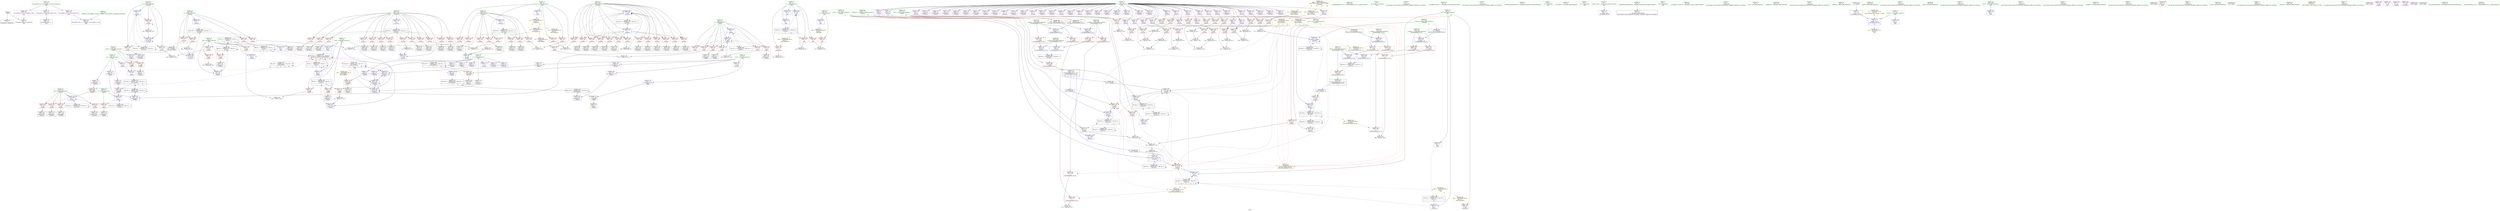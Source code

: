 digraph "SVFG" {
	label="SVFG";

	Node0x564877417a20 [shape=record,color=grey,label="{NodeID: 0\nNullPtr}"];
	Node0x564877417a20 -> Node0x56487743ca80[style=solid];
	Node0x564877417a20 -> Node0x56487744c380[style=solid];
	Node0x564877456700 [shape=record,color=grey,label="{NodeID: 443\n404 = cmp(402, 403, )\n}"];
	Node0x56487744eab0 [shape=record,color=blue,label="{NodeID: 360\n30\<--554\nI\<--inc\nmain\n}"];
	Node0x56487744eab0 -> Node0x5648774681a0[style=dashed];
	Node0x56487744a590 [shape=record,color=red,label="{NodeID: 277\n330\<--329\n\<--y153\n_Z5solvev\n}"];
	Node0x56487744a590 -> Node0x564877455e00[style=solid];
	Node0x56487743e340 [shape=record,color=red,label="{NodeID: 194\n384\<--16\n\<--n\n_Z5solvev\n}"];
	Node0x56487743e340 -> Node0x564877455c80[style=solid];
	Node0x56487743b500 [shape=record,color=black,label="{NodeID: 111\n417\<--416\nidxprom96\<--\n_Z5solvev\n}"];
	Node0x564877439650 [shape=record,color=green,label="{NodeID: 28\n32\<--34\nvisit\<--visit_field_insensitive\nGlob }"];
	Node0x564877439650 -> Node0x564877443460[style=solid];
	Node0x564877439650 -> Node0x564877443530[style=solid];
	Node0x564877439650 -> Node0x564877443600[style=solid];
	Node0x564877439650 -> Node0x5648774436d0[style=solid];
	Node0x564877439650 -> Node0x5648774437a0[style=solid];
	Node0x56487747c220 [shape=record,color=yellow,style=double,label="{NodeID: 554\n53V_1 = ENCHI(MR_53V_0)\npts\{150001 \}\nFun[_Z5solvev]}"];
	Node0x56487747c220 -> Node0x564877449e40[style=dashed];
	Node0x56487747c220 -> Node0x56487744a180[style=dashed];
	Node0x56487747c220 -> Node0x56487744a590[style=dashed];
	Node0x56487747c220 -> Node0x56487744a730[style=dashed];
	Node0x56487747c220 -> Node0x56487744ab40[style=dashed];
	Node0x56487744bc80 [shape=record,color=blue,label="{NodeID: 305\n22\<--17\nhead\<--\nGlob }"];
	Node0x56487744bc80 -> Node0x5648774686a0[style=dashed];
	Node0x56487743fa00 [shape=record,color=red,label="{NodeID: 222\n179\<--159\n\<--i\n_Z5inputv\n}"];
	Node0x56487743fa00 -> Node0x56487743d710[style=solid];
	Node0x5648774414b0 [shape=record,color=purple,label="{NodeID: 139\n256\<--14\ny2\<--r\n_Z5solvev\n}"];
	Node0x5648774414b0 -> Node0x564877449d70[style=solid];
	Node0x56487743bfd0 [shape=record,color=green,label="{NodeID: 56\n433\<--434\n_ZSt3maxIiERKT_S2_S2_\<--_ZSt3maxIiERKT_S2_S2__field_insensitive\n}"];
	Node0x564877475430 [shape=record,color=black,label="{NodeID: 499\nMR_69V_3 = PHI(MR_69V_4, MR_69V_2, )\npts\{500 \}\n}"];
	Node0x564877475430 -> Node0x56487744b500[style=dashed];
	Node0x564877453e80 [shape=record,color=grey,label="{NodeID: 416\n374 = Binary(373, 93, )\n}"];
	Node0x564877453e80 -> Node0x56487744d590[style=solid];
	Node0x56487744d4c0 [shape=record,color=blue,label="{NodeID: 333\n203\<--369\nj\<--inc\n_Z5solvev\n}"];
	Node0x56487744d4c0 -> Node0x5648774485e0[style=dashed];
	Node0x56487744d4c0 -> Node0x5648774486b0[style=dashed];
	Node0x56487744d4c0 -> Node0x564877448780[style=dashed];
	Node0x56487744d4c0 -> Node0x564877448850[style=dashed];
	Node0x56487744d4c0 -> Node0x564877448920[style=dashed];
	Node0x56487744d4c0 -> Node0x5648774489f0[style=dashed];
	Node0x56487744d4c0 -> Node0x564877448ac0[style=dashed];
	Node0x56487744d4c0 -> Node0x564877448b90[style=dashed];
	Node0x56487744d4c0 -> Node0x564877448c60[style=dashed];
	Node0x56487744d4c0 -> Node0x564877448d30[style=dashed];
	Node0x56487744d4c0 -> Node0x564877448e00[style=dashed];
	Node0x56487744d4c0 -> Node0x564877448ed0[style=dashed];
	Node0x56487744d4c0 -> Node0x564877448fa0[style=dashed];
	Node0x56487744d4c0 -> Node0x56487744d4c0[style=dashed];
	Node0x56487744d4c0 -> Node0x564877469630[style=dashed];
	Node0x564877448fa0 [shape=record,color=red,label="{NodeID: 250\n368\<--203\n\<--j\n_Z5solvev\n}"];
	Node0x564877448fa0 -> Node0x564877454180[style=solid];
	Node0x564877442b70 [shape=record,color=purple,label="{NodeID: 167\n414\<--14\nx195\<--r\n_Z5solvev\n}"];
	Node0x564877442b70 -> Node0x56487744aa70[style=solid];
	Node0x56487743d7e0 [shape=record,color=black,label="{NodeID: 84\n184\<--183\nidxprom5\<--\n_Z5inputv\n}"];
	Node0x5648774306f0 [shape=record,color=green,label="{NodeID: 1\n7\<--1\n__dso_handle\<--dummyObj\nGlob }"];
	Node0x564877456880 [shape=record,color=grey,label="{NodeID: 444\n238 = cmp(236, 237, )\n}"];
	Node0x56487744a660 [shape=record,color=red,label="{NodeID: 278\n335\<--334\n\<--y256\n_Z5solvev\n}"];
	Node0x56487744a660 -> Node0x564877454000[style=solid];
	Node0x56487743e410 [shape=record,color=red,label="{NodeID: 195\n103\<--22\n\<--head\n_Z3BFSi\n}"];
	Node0x56487743e410 -> Node0x564877456100[style=solid];
	Node0x56487743b5d0 [shape=record,color=black,label="{NodeID: 112\n429\<--428\nidxprom100\<--\n_Z5solvev\n}"];
	Node0x564877439750 [shape=record,color=green,label="{NodeID: 29\n41\<--45\nllvm.global_ctors\<--llvm.global_ctors_field_insensitive\nGlob }"];
	Node0x564877439750 -> Node0x564877443bb0[style=solid];
	Node0x564877439750 -> Node0x564877443cb0[style=solid];
	Node0x564877439750 -> Node0x564877443db0[style=solid];
	Node0x56487747c300 [shape=record,color=yellow,style=double,label="{NodeID: 555\n55V_1 = ENCHI(MR_55V_0)\npts\{150002 \}\nFun[_Z5solvev]|{|<s7>10|<s8>11|<s9>12}}"];
	Node0x56487747c300 -> Node0x564877449bd0[style=dashed];
	Node0x56487747c300 -> Node0x564877449f10[style=dashed];
	Node0x56487747c300 -> Node0x56487744a320[style=dashed];
	Node0x56487747c300 -> Node0x56487744a4c0[style=dashed];
	Node0x56487747c300 -> Node0x56487744ace0[style=dashed];
	Node0x56487747c300 -> Node0x56487744adb0[style=dashed];
	Node0x56487747c300 -> Node0x56487744ae80[style=dashed];
	Node0x56487747c300:s7 -> Node0x56487747b010[style=dashed,color=red];
	Node0x56487747c300:s8 -> Node0x56487747b010[style=dashed,color=red];
	Node0x56487747c300:s9 -> Node0x56487747b010[style=dashed,color=red];
	Node0x56487744bd80 [shape=record,color=blue,label="{NodeID: 306\n24\<--17\ntail\<--\nGlob }"];
	Node0x56487744bd80 -> Node0x5648774686a0[style=dashed];
	Node0x56487743fad0 [shape=record,color=red,label="{NodeID: 223\n183\<--159\n\<--i\n_Z5inputv\n}"];
	Node0x56487743fad0 -> Node0x56487743d7e0[style=solid];
	Node0x564877441580 [shape=record,color=purple,label="{NodeID: 140\n260\<--14\narrayidx10\<--r\n_Z5solvev\n}"];
	Node0x56487743c0d0 [shape=record,color=green,label="{NodeID: 57\n474\<--475\nretval\<--retval_field_insensitive\n_ZSt3minIiERKT_S2_S2_\n}"];
	Node0x56487743c0d0 -> Node0x56487744af50[style=solid];
	Node0x56487743c0d0 -> Node0x56487744e430[style=solid];
	Node0x56487743c0d0 -> Node0x56487744e500[style=solid];
	Node0x564877475930 [shape=record,color=black,label="{NodeID: 500\nMR_6V_3 = PHI(MR_6V_4, MR_6V_2, )\npts\{23 \}\n|{|<s4>8}}"];
	Node0x564877475930 -> Node0x56487743e410[style=dashed];
	Node0x564877475930 -> Node0x56487743e4e0[style=dashed];
	Node0x564877475930 -> Node0x56487743e5b0[style=dashed];
	Node0x564877475930 -> Node0x56487744ce40[style=dashed];
	Node0x564877475930:s4 -> Node0x564877471330[style=dashed,color=blue];
	Node0x564877454000 [shape=record,color=grey,label="{NodeID: 417\n336 = Binary(335, 93, )\n}"];
	Node0x564877454000 -> Node0x564877455e00[style=solid];
	Node0x56487744d590 [shape=record,color=blue,label="{NodeID: 334\n201\<--374\ni\<--inc79\n_Z5solvev\n}"];
	Node0x56487744d590 -> Node0x564877469130[style=dashed];
	Node0x564877449070 [shape=record,color=red,label="{NodeID: 251\n383\<--205\n\<--u\n_Z5solvev\n}"];
	Node0x564877449070 -> Node0x564877455c80[style=solid];
	Node0x564877442c40 [shape=record,color=purple,label="{NodeID: 168\n418\<--14\narrayidx97\<--r\n_Z5solvev\n}"];
	Node0x56487743d8b0 [shape=record,color=black,label="{NodeID: 85\n241\<--240\nidxprom\<--\n_Z5solvev\n}"];
	Node0x564877423ae0 [shape=record,color=green,label="{NodeID: 2\n9\<--1\n\<--dummyObj\nCan only get source location for instruction, argument, global var or function.}"];
	Node0x56487747aa70 [shape=record,color=yellow,style=double,label="{NodeID: 528\n16V_1 = ENCHI(MR_16V_0)\npts\{130000 \}\nFun[_Z3BFSi]}"];
	Node0x56487747aa70 -> Node0x56487743f6c0[style=dashed];
	Node0x564877456a00 [shape=record,color=grey,label="{NodeID: 445\n486 = cmp(483, 485, )\n}"];
	Node0x56487744a730 [shape=record,color=red,label="{NodeID: 279\n343\<--342\n\<--y162\n_Z5solvev\n}"];
	Node0x56487744a730 -> Node0x564877456580[style=solid];
	Node0x56487743e4e0 [shape=record,color=red,label="{NodeID: 196\n107\<--22\n\<--head\n_Z3BFSi\n}"];
	Node0x56487743e4e0 -> Node0x56487743cef0[style=solid];
	Node0x56487743b6a0 [shape=record,color=black,label="{NodeID: 113\n438\<--437\nidxprom104\<--\n_Z5solvev\n}"];
	Node0x564877439850 [shape=record,color=green,label="{NodeID: 30\n46\<--47\n__cxx_global_var_init\<--__cxx_global_var_init_field_insensitive\n}"];
	Node0x56487747c3e0 [shape=record,color=yellow,style=double,label="{NodeID: 556\n57V_1 = ENCHI(MR_57V_0)\npts\{150003 \}\nFun[_Z5solvev]|{|<s7>10|<s8>11|<s9>12}}"];
	Node0x56487747c3e0 -> Node0x564877449d70[style=dashed];
	Node0x56487747c3e0 -> Node0x56487744a0b0[style=dashed];
	Node0x56487747c3e0 -> Node0x56487744a660[style=dashed];
	Node0x56487747c3e0 -> Node0x56487744a800[style=dashed];
	Node0x56487747c3e0 -> Node0x56487744ace0[style=dashed];
	Node0x56487747c3e0 -> Node0x56487744adb0[style=dashed];
	Node0x56487747c3e0 -> Node0x56487744ae80[style=dashed];
	Node0x56487747c3e0:s7 -> Node0x56487747b010[style=dashed,color=red];
	Node0x56487747c3e0:s8 -> Node0x56487747b010[style=dashed,color=red];
	Node0x56487747c3e0:s9 -> Node0x56487747b010[style=dashed,color=red];
	Node0x56487744be80 [shape=record,color=blue,label="{NodeID: 307\n26\<--17\nans\<--\nGlob }"];
	Node0x56487744be80 -> Node0x564877468c30[style=dashed];
	Node0x56487743fba0 [shape=record,color=red,label="{NodeID: 224\n190\<--159\n\<--i\n_Z5inputv\n}"];
	Node0x56487743fba0 -> Node0x564877455680[style=solid];
	Node0x564877441650 [shape=record,color=purple,label="{NodeID: 141\n261\<--14\ny1\<--r\n_Z5solvev\n}"];
	Node0x564877441650 -> Node0x564877449e40[style=solid];
	Node0x56487743c1a0 [shape=record,color=green,label="{NodeID: 58\n476\<--477\n__a.addr\<--__a.addr_field_insensitive\n_ZSt3minIiERKT_S2_S2_\n}"];
	Node0x56487743c1a0 -> Node0x56487744b020[style=solid];
	Node0x56487743c1a0 -> Node0x56487744b0f0[style=solid];
	Node0x56487743c1a0 -> Node0x56487744e290[style=solid];
	Node0x5648774669a0 [shape=record,color=black,label="{NodeID: 501\nMR_8V_3 = PHI(MR_8V_4, MR_8V_2, )\npts\{25 \}\n|{|<s2>8|<s3>8}}"];
	Node0x5648774669a0 -> Node0x56487743e680[style=dashed];
	Node0x5648774669a0 -> Node0x56487746ff30[style=dashed];
	Node0x5648774669a0:s2 -> Node0x56487743e8f0[style=dashed,color=blue];
	Node0x5648774669a0:s3 -> Node0x564877471830[style=dashed,color=blue];
	Node0x564877454180 [shape=record,color=grey,label="{NodeID: 418\n369 = Binary(368, 93, )\n}"];
	Node0x564877454180 -> Node0x56487744d4c0[style=solid];
	Node0x56487744d660 [shape=record,color=blue,label="{NodeID: 335\n26\<--17\nans\<--\n_Z5solvev\n}"];
	Node0x56487744d660 -> Node0x564877471d30[style=dashed];
	Node0x564877449140 [shape=record,color=red,label="{NodeID: 252\n387\<--205\n\<--u\n_Z5solvev\n}"];
	Node0x564877449140 -> Node0x56487743b1c0[style=solid];
	Node0x564877442d10 [shape=record,color=purple,label="{NodeID: 169\n419\<--14\ny198\<--r\n_Z5solvev\n}"];
	Node0x564877442d10 -> Node0x56487744ab40[style=solid];
	Node0x56487743d980 [shape=record,color=black,label="{NodeID: 86\n246\<--245\nidxprom4\<--\n_Z5solvev\n}"];
	Node0x5648774140d0 [shape=record,color=green,label="{NodeID: 3\n17\<--1\n\<--dummyObj\nCan only get source location for instruction, argument, global var or function.}"];
	Node0x564877456b80 [shape=record,color=grey,label="{NodeID: 446\n232 = cmp(230, 231, )\n}"];
	Node0x56487744a800 [shape=record,color=red,label="{NodeID: 280\n348\<--347\n\<--y265\n_Z5solvev\n}"];
	Node0x56487744a800 -> Node0x564877454900[style=solid];
	Node0x56487743e5b0 [shape=record,color=red,label="{NodeID: 197\n151\<--22\n\<--head\n_Z3BFSi\n}"];
	Node0x56487743e5b0 -> Node0x564877454300[style=solid];
	Node0x56487743b770 [shape=record,color=black,label="{NodeID: 114\n471\<--494\n_ZSt3minIiERKT_S2_S2__ret\<--\n_ZSt3minIiERKT_S2_S2_\n|{<s0>9}}"];
	Node0x56487743b770:s0 -> Node0x5648774a20f0[style=solid,color=blue];
	Node0x564877439950 [shape=record,color=green,label="{NodeID: 31\n50\<--51\n_ZNSt8ios_base4InitC1Ev\<--_ZNSt8ios_base4InitC1Ev_field_insensitive\n}"];
	Node0x56487744bf80 [shape=record,color=blue,label="{NodeID: 308\n28\<--17\nT\<--\nGlob }"];
	Node0x56487744bf80 -> Node0x564877479a40[style=dashed];
	Node0x56487743fc70 [shape=record,color=red,label="{NodeID: 225\n230\<--201\n\<--i\n_Z5solvev\n}"];
	Node0x56487743fc70 -> Node0x564877456b80[style=solid];
	Node0x564877441720 [shape=record,color=purple,label="{NodeID: 142\n268\<--14\narrayidx14\<--r\n_Z5solvev\n}"];
	Node0x56487743c270 [shape=record,color=green,label="{NodeID: 59\n478\<--479\n__b.addr\<--__b.addr_field_insensitive\n_ZSt3minIiERKT_S2_S2_\n}"];
	Node0x56487743c270 -> Node0x56487744b1c0[style=solid];
	Node0x56487743c270 -> Node0x56487744b290[style=solid];
	Node0x56487743c270 -> Node0x56487744e360[style=solid];
	Node0x564877466ea0 [shape=record,color=black,label="{NodeID: 502\nMR_12V_2 = PHI(MR_12V_3, MR_12V_1, )\npts\{87 \}\n}"];
	Node0x564877466ea0 -> Node0x56487744c960[style=dashed];
	Node0x564877454300 [shape=record,color=grey,label="{NodeID: 419\n152 = Binary(151, 93, )\n}"];
	Node0x564877454300 -> Node0x56487744ce40[style=solid];
	Node0x56487744d730 [shape=record,color=blue,label="{NodeID: 336\n205\<--17\nu\<--\n_Z5solvev\n}"];
	Node0x56487744d730 -> Node0x564877472230[style=dashed];
	Node0x564877449210 [shape=record,color=red,label="{NodeID: 253\n393\<--205\n\<--u\n_Z5solvev\n|{<s0>8}}"];
	Node0x564877449210:s0 -> Node0x5648774a2a50[style=solid,color=red];
	Node0x564877442de0 [shape=record,color=purple,label="{NodeID: 170\n430\<--14\narrayidx101\<--r\n_Z5solvev\n}"];
	Node0x56487743da50 [shape=record,color=black,label="{NodeID: 87\n254\<--253\nidxprom7\<--\n_Z5solvev\n}"];
	Node0x564877414390 [shape=record,color=green,label="{NodeID: 4\n35\<--1\n.str\<--dummyObj\nGlob }"];
	Node0x564877456d00 [shape=record,color=grey,label="{NodeID: 447\n264 = cmp(257, 263, )\n}"];
	Node0x56487744a8d0 [shape=record,color=red,label="{NodeID: 281\n390\<--389\n\<--arrayidx85\n_Z5solvev\n}"];
	Node0x56487744a8d0 -> Node0x56487743b290[style=solid];
	Node0x56487743e680 [shape=record,color=red,label="{NodeID: 198\n104\<--24\n\<--tail\n_Z3BFSi\n}"];
	Node0x56487743e680 -> Node0x564877456100[style=solid];
	Node0x56487743b840 [shape=record,color=black,label="{NodeID: 115\n496\<--519\n_ZSt3maxIiERKT_S2_S2__ret\<--\n_ZSt3maxIiERKT_S2_S2_\n|{<s0>10|<s1>11|<s2>12}}"];
	Node0x56487743b840:s0 -> Node0x5648774a2250[style=solid,color=blue];
	Node0x56487743b840:s1 -> Node0x5648774a2350[style=solid,color=blue];
	Node0x56487743b840:s2 -> Node0x5648774a2490[style=solid,color=blue];
	Node0x564877439a50 [shape=record,color=green,label="{NodeID: 32\n56\<--57\n__cxa_atexit\<--__cxa_atexit_field_insensitive\n}"];
	Node0x56487746dc30 [shape=record,color=black,label="{NodeID: 475\nMR_36V_5 = PHI(MR_36V_6, MR_36V_4, )\npts\{208 \}\n|{|<s4>9}}"];
	Node0x56487746dc30 -> Node0x5648774493b0[style=dashed];
	Node0x56487746dc30 -> Node0x56487744ac10[style=dashed];
	Node0x56487746dc30 -> Node0x56487744dce0[style=dashed];
	Node0x56487746dc30 -> Node0x564877472730[style=dashed];
	Node0x56487746dc30:s4 -> Node0x56487747a180[style=dashed,color=red];
	Node0x56487744c080 [shape=record,color=blue,label="{NodeID: 309\n30\<--17\nI\<--\nGlob }"];
	Node0x56487744c080 -> Node0x56487744e9e0[style=dashed];
	Node0x56487743fd40 [shape=record,color=red,label="{NodeID: 226\n240\<--201\n\<--i\n_Z5solvev\n}"];
	Node0x56487743fd40 -> Node0x56487743d8b0[style=solid];
	Node0x5648774417f0 [shape=record,color=purple,label="{NodeID: 143\n269\<--14\nx215\<--r\n_Z5solvev\n}"];
	Node0x5648774417f0 -> Node0x564877449f10[style=solid];
	Node0x56487743c340 [shape=record,color=green,label="{NodeID: 60\n499\<--500\nretval\<--retval_field_insensitive\n_ZSt3maxIiERKT_S2_S2_\n}"];
	Node0x56487743c340 -> Node0x56487744b500[style=solid];
	Node0x56487743c340 -> Node0x56487744e770[style=solid];
	Node0x56487743c340 -> Node0x56487744e840[style=solid];
	Node0x564877466f90 [shape=record,color=black,label="{NodeID: 503\nMR_14V_2 = PHI(MR_14V_4, MR_14V_1, )\npts\{89 \}\n}"];
	Node0x564877466f90 -> Node0x56487744ca30[style=dashed];
	Node0x564877454480 [shape=record,color=grey,label="{NodeID: 420\n148 = Binary(147, 93, )\n}"];
	Node0x564877454480 -> Node0x56487744cd70[style=solid];
	Node0x56487744d800 [shape=record,color=blue,label="{NodeID: 337\n207\<--396\nmin_v\<--\n_Z5solvev\n}"];
	Node0x56487744d800 -> Node0x56487746dc30[style=dashed];
	Node0x5648774492e0 [shape=record,color=red,label="{NodeID: 254\n461\<--205\n\<--u\n_Z5solvev\n}"];
	Node0x5648774492e0 -> Node0x564877454780[style=solid];
	Node0x564877442eb0 [shape=record,color=purple,label="{NodeID: 171\n431\<--14\nx2102\<--r\n_Z5solvev\n|{<s0>10}}"];
	Node0x564877442eb0:s0 -> Node0x5648774a2e70[style=solid,color=red];
	Node0x56487743db20 [shape=record,color=black,label="{NodeID: 88\n259\<--258\nidxprom9\<--\n_Z5solvev\n}"];
	Node0x564877414420 [shape=record,color=green,label="{NodeID: 5\n37\<--1\n.str.2\<--dummyObj\nGlob }"];
	Node0x564877456e80 [shape=record,color=grey,label="{NodeID: 448\n251 = cmp(244, 250, )\n}"];
	Node0x56487744a9a0 [shape=record,color=red,label="{NodeID: 282\n409\<--408\n\<--arrayidx92\n_Z5solvev\n}"];
	Node0x56487744a9a0 -> Node0x56487744db40[style=solid];
	Node0x56487743e750 [shape=record,color=red,label="{NodeID: 199\n134\<--24\n\<--tail\n_Z3BFSi\n}"];
	Node0x56487743e750 -> Node0x56487743d3d0[style=solid];
	Node0x564877440200 [shape=record,color=purple,label="{NodeID: 116\n52\<--4\n\<--_ZStL8__ioinit\n__cxx_global_var_init\n}"];
	Node0x564877439b50 [shape=record,color=green,label="{NodeID: 33\n55\<--61\n_ZNSt8ios_base4InitD1Ev\<--_ZNSt8ios_base4InitD1Ev_field_insensitive\n}"];
	Node0x564877439b50 -> Node0x56487743cc50[style=solid];
	Node0x56487747c680 [shape=record,color=yellow,style=double,label="{NodeID: 559\n28V_1 = ENCHI(MR_28V_0)\npts\{27 \}\nFun[_Z6outputv]}"];
	Node0x56487747c680 -> Node0x56487743e9c0[style=dashed];
	Node0x56487746e130 [shape=record,color=black,label="{NodeID: 476\nMR_38V_5 = PHI(MR_38V_6, MR_38V_4, )\npts\{210 \}\n|{|<s5>10}}"];
	Node0x56487746e130 -> Node0x564877449480[style=dashed];
	Node0x56487746e130 -> Node0x56487744ace0[style=dashed];
	Node0x56487746e130 -> Node0x56487744ae80[style=dashed];
	Node0x56487746e130 -> Node0x56487744ddb0[style=dashed];
	Node0x56487746e130 -> Node0x564877472c30[style=dashed];
	Node0x56487746e130:s5 -> Node0x56487747af00[style=dashed,color=red];
	Node0x56487744c180 [shape=record,color=blue,label="{NodeID: 310\n563\<--42\nllvm.global_ctors_0\<--\nGlob }"];
	Node0x56487743fe10 [shape=record,color=red,label="{NodeID: 227\n253\<--201\n\<--i\n_Z5solvev\n}"];
	Node0x56487743fe10 -> Node0x56487743da50[style=solid];
	Node0x5648774418c0 [shape=record,color=purple,label="{NodeID: 144\n273\<--14\narrayidx17\<--r\n_Z5solvev\n}"];
	Node0x56487743c410 [shape=record,color=green,label="{NodeID: 61\n501\<--502\n__a.addr\<--__a.addr_field_insensitive\n_ZSt3maxIiERKT_S2_S2_\n}"];
	Node0x56487743c410 -> Node0x56487744b5d0[style=solid];
	Node0x56487743c410 -> Node0x56487744b6a0[style=solid];
	Node0x56487743c410 -> Node0x56487744e5d0[style=solid];
	Node0x564877467080 [shape=record,color=black,label="{NodeID: 504\nMR_18V_3 = PHI(MR_18V_4, MR_18V_2, )\npts\{210000 \}\n|{|<s2>8|<s3>8}}"];
	Node0x564877467080 -> Node0x56487743f520[style=dashed];
	Node0x564877467080 -> Node0x564877470930[style=dashed];
	Node0x564877467080:s2 -> Node0x56487744a9a0[style=dashed,color=blue];
	Node0x564877467080:s3 -> Node0x564877474a30[style=dashed,color=blue];
	Node0x564877454600 [shape=record,color=grey,label="{NodeID: 421\n323 = Binary(322, 93, )\n}"];
	Node0x564877454600 -> Node0x564877456280[style=solid];
	Node0x56487744d8d0 [shape=record,color=blue,label="{NodeID: 338\n209\<--398\nmax_x\<--\n_Z5solvev\n}"];
	Node0x56487744d8d0 -> Node0x56487746e130[style=dashed];
	Node0x5648774493b0 [shape=record,color=red,label="{NodeID: 255\n452\<--207\n\<--min_v\n_Z5solvev\n}"];
	Node0x5648774493b0 -> Node0x564877454f00[style=solid];
	Node0x564877442f80 [shape=record,color=purple,label="{NodeID: 172\n439\<--14\narrayidx105\<--r\n_Z5solvev\n}"];
	Node0x56487743dbf0 [shape=record,color=black,label="{NodeID: 89\n267\<--266\nidxprom13\<--\n_Z5solvev\n}"];
	Node0x564877437a10 [shape=record,color=green,label="{NodeID: 6\n39\<--1\n.str.3\<--dummyObj\nGlob }"];
	Node0x564877457000 [shape=record,color=grey,label="{NodeID: 449\n277 = cmp(270, 276, )\n}"];
	Node0x56487744aa70 [shape=record,color=red,label="{NodeID: 283\n415\<--414\n\<--x195\n_Z5solvev\n}"];
	Node0x56487744aa70 -> Node0x564877445db0[style=solid];
	Node0x56487743e820 [shape=record,color=red,label="{NodeID: 200\n138\<--24\n\<--tail\n_Z3BFSi\n}"];
	Node0x56487743e820 -> Node0x564877445f30[style=solid];
	Node0x5648774402d0 [shape=record,color=purple,label="{NodeID: 117\n126\<--11\narrayidx7\<--a\n_Z3BFSi\n}"];
	Node0x564877439c50 [shape=record,color=green,label="{NodeID: 34\n68\<--69\n__cxx_global_var_init.1\<--__cxx_global_var_init.1_field_insensitive\n}"];
	Node0x56487747c790 [shape=record,color=yellow,style=double,label="{NodeID: 560\n80V_1 = ENCHI(MR_80V_0)\npts\{31 \}\nFun[_Z6outputv]}"];
	Node0x56487747c790 -> Node0x56487743eb60[style=dashed];
	Node0x56487746e630 [shape=record,color=black,label="{NodeID: 477\nMR_40V_5 = PHI(MR_40V_6, MR_40V_4, )\npts\{212 \}\n|{|<s6>11}}"];
	Node0x56487746e630 -> Node0x564877449550[style=dashed];
	Node0x56487746e630 -> Node0x56487744ace0[style=dashed];
	Node0x56487746e630 -> Node0x56487744adb0[style=dashed];
	Node0x56487746e630 -> Node0x56487744ae80[style=dashed];
	Node0x56487746e630 -> Node0x56487744de80[style=dashed];
	Node0x56487746e630 -> Node0x564877473130[style=dashed];
	Node0x56487746e630:s6 -> Node0x56487747af00[style=dashed,color=red];
	Node0x56487744c280 [shape=record,color=blue,label="{NodeID: 311\n564\<--43\nllvm.global_ctors_1\<--_GLOBAL__sub_I_blando_2_0.cpp\nGlob }"];
	Node0x56487743fee0 [shape=record,color=red,label="{NodeID: 228\n271\<--201\n\<--i\n_Z5solvev\n}"];
	Node0x56487743fee0 -> Node0x56487743dcc0[style=solid];
	Node0x564877441990 [shape=record,color=purple,label="{NodeID: 145\n274\<--14\nx118\<--r\n_Z5solvev\n}"];
	Node0x564877441990 -> Node0x564877449fe0[style=solid];
	Node0x56487743c4e0 [shape=record,color=green,label="{NodeID: 62\n503\<--504\n__b.addr\<--__b.addr_field_insensitive\n_ZSt3maxIiERKT_S2_S2_\n}"];
	Node0x56487743c4e0 -> Node0x56487744b770[style=solid];
	Node0x56487743c4e0 -> Node0x56487744b840[style=solid];
	Node0x56487743c4e0 -> Node0x56487744e6a0[style=solid];
	Node0x564877477a70 [shape=record,color=black,label="{NodeID: 505\nMR_20V_3 = PHI(MR_20V_4, MR_20V_2, )\npts\{340000 \}\n|{|<s1>8}}"];
	Node0x564877477a70 -> Node0x564877470e30[style=dashed];
	Node0x564877477a70:s1 -> Node0x564877474f30[style=dashed,color=blue];
	Node0x564877454780 [shape=record,color=grey,label="{NodeID: 422\n462 = Binary(461, 93, )\n}"];
	Node0x564877454780 -> Node0x56487744e1c0[style=solid];
	Node0x56487744d9a0 [shape=record,color=blue,label="{NodeID: 339\n211\<--398\nmax_y\<--\n_Z5solvev\n}"];
	Node0x56487744d9a0 -> Node0x56487746e630[style=dashed];
	Node0x564877449480 [shape=record,color=red,label="{NodeID: 256\n449\<--209\n\<--max_x\n_Z5solvev\n}"];
	Node0x564877449480 -> Node0x564877454d80[style=solid];
	Node0x564877443050 [shape=record,color=purple,label="{NodeID: 173\n440\<--14\ny2106\<--r\n_Z5solvev\n|{<s0>11}}"];
	Node0x564877443050:s0 -> Node0x5648774a2e70[style=solid,color=red];
	Node0x56487743dcc0 [shape=record,color=black,label="{NodeID: 90\n272\<--271\nidxprom16\<--\n_Z5solvev\n}"];
	Node0x564877437aa0 [shape=record,color=green,label="{NodeID: 7\n42\<--1\n\<--dummyObj\nCan only get source location for instruction, argument, global var or function.}"];
	Node0x56487747af00 [shape=record,color=yellow,style=double,label="{NodeID: 533\n75V_1 = ENCHI(MR_75V_0)\npts\{27 210 212 \}\nFun[_ZSt3maxIiERKT_S2_S2_]}"];
	Node0x56487747af00 -> Node0x56487744b910[style=dashed];
	Node0x564877457180 [shape=record,color=grey,label="{NodeID: 450\n511 = cmp(508, 510, )\n}"];
	Node0x56487744ab40 [shape=record,color=red,label="{NodeID: 284\n420\<--419\n\<--y198\n_Z5solvev\n}"];
	Node0x56487744ab40 -> Node0x564877445db0[style=solid];
	Node0x56487743e8f0 [shape=record,color=red,label="{NodeID: 201\n403\<--24\n\<--tail\n_Z5solvev\n}"];
	Node0x56487743e8f0 -> Node0x564877456700[style=solid];
	Node0x5648774403a0 [shape=record,color=purple,label="{NodeID: 118\n129\<--11\narrayidx9\<--a\n_Z3BFSi\n}"];
	Node0x5648774403a0 -> Node0x56487743f6c0[style=solid];
	Node0x564877439d50 [shape=record,color=green,label="{NodeID: 35\n73\<--74\nacos\<--acos_field_insensitive\n}"];
	Node0x56487744c380 [shape=record,color=blue, style = dotted,label="{NodeID: 312\n565\<--3\nllvm.global_ctors_2\<--dummyVal\nGlob }"];
	Node0x56487743ffb0 [shape=record,color=red,label="{NodeID: 229\n284\<--201\n\<--i\n_Z5solvev\n}"];
	Node0x56487743ffb0 -> Node0x56487743de60[style=solid];
	Node0x564877441a60 [shape=record,color=purple,label="{NodeID: 146\n281\<--14\narrayidx23\<--r\n_Z5solvev\n}"];
	Node0x56487743c5b0 [shape=record,color=green,label="{NodeID: 63\n521\<--522\n_Z6outputv\<--_Z6outputv_field_insensitive\n}"];
	Node0x564877454900 [shape=record,color=grey,label="{NodeID: 423\n349 = Binary(348, 93, )\n}"];
	Node0x564877454900 -> Node0x564877456580[style=solid];
	Node0x56487744da70 [shape=record,color=blue,label="{NodeID: 340\n213\<--17\nk\<--\n_Z5solvev\n}"];
	Node0x56487744da70 -> Node0x564877449620[style=dashed];
	Node0x56487744da70 -> Node0x5648774496f0[style=dashed];
	Node0x56487744da70 -> Node0x5648774497c0[style=dashed];
	Node0x56487744da70 -> Node0x56487744df50[style=dashed];
	Node0x56487744da70 -> Node0x564877473630[style=dashed];
	Node0x564877449550 [shape=record,color=red,label="{NodeID: 257\n450\<--211\n\<--max_y\n_Z5solvev\n}"];
	Node0x564877449550 -> Node0x564877454d80[style=solid];
	Node0x564877443120 [shape=record,color=purple,label="{NodeID: 174\n95\<--19\n\<--q\n_Z3BFSi\n}"];
	Node0x564877443120 -> Node0x56487744c7c0[style=solid];
	Node0x56487743dd90 [shape=record,color=black,label="{NodeID: 91\n280\<--279\nidxprom22\<--\n_Z5solvev\n}"];
	Node0x564877438300 [shape=record,color=green,label="{NodeID: 8\n72\<--1\n\<--dummyObj\nCan only get source location for instruction, argument, global var or function.}"];
	Node0x56487747b010 [shape=record,color=yellow,style=double,label="{NodeID: 534\n77V_1 = ENCHI(MR_77V_0)\npts\{220 150002 150003 \}\nFun[_ZSt3maxIiERKT_S2_S2_]}"];
	Node0x56487747b010 -> Node0x56487744b9e0[style=dashed];
	Node0x564877457300 [shape=record,color=grey,label="{NodeID: 451\n311 = cmp(304, 310, )\n}"];
	Node0x56487744ac10 [shape=record,color=red,label="{NodeID: 285\n426\<--423\n\<--call\n_Z5solvev\n}"];
	Node0x56487744ac10 -> Node0x56487744dce0[style=solid];
	Node0x56487743e9c0 [shape=record,color=red,label="{NodeID: 202\n526\<--26\n\<--ans\n_Z6outputv\n}"];
	Node0x564877440470 [shape=record,color=purple,label="{NodeID: 119\n221\<--11\n\<--a\n_Z5solvev\n}"];
	Node0x564877439e50 [shape=record,color=green,label="{NodeID: 36\n80\<--81\n_Z3BFSi\<--_Z3BFSi_field_insensitive\n}"];
	Node0x56487744c480 [shape=record,color=blue,label="{NodeID: 313\n8\<--75\n_ZL2pi\<--conv\n__cxx_global_var_init.1\n|{<s0>19}}"];
	Node0x56487744c480:s0 -> Node0x5648774828f0[style=dashed,color=blue];
	Node0x564877440080 [shape=record,color=red,label="{NodeID: 230\n292\<--201\n\<--i\n_Z5solvev\n}"];
	Node0x564877440080 -> Node0x56487743df30[style=solid];
	Node0x564877441b30 [shape=record,color=purple,label="{NodeID: 147\n282\<--14\ny224\<--r\n_Z5solvev\n}"];
	Node0x564877441b30 -> Node0x56487744a0b0[style=solid];
	Node0x56487743c6b0 [shape=record,color=green,label="{NodeID: 64\n529\<--530\nprintf\<--printf_field_insensitive\n}"];
	Node0x564877454a80 [shape=record,color=grey,label="{NodeID: 424\n454 = Binary(453, 93, )\n}"];
	Node0x564877454a80 -> Node0x56487744e020[style=solid];
	Node0x56487744db40 [shape=record,color=blue,label="{NodeID: 341\n215\<--409\ni90\<--\n_Z5solvev\n}"];
	Node0x56487744db40 -> Node0x564877449890[style=dashed];
	Node0x56487744db40 -> Node0x564877449960[style=dashed];
	Node0x56487744db40 -> Node0x564877449a30[style=dashed];
	Node0x56487744db40 -> Node0x564877449b00[style=dashed];
	Node0x56487744db40 -> Node0x56487744db40[style=dashed];
	Node0x56487744db40 -> Node0x564877473b30[style=dashed];
	Node0x564877449620 [shape=record,color=red,label="{NodeID: 258\n402\<--213\n\<--k\n_Z5solvev\n}"];
	Node0x564877449620 -> Node0x564877456700[style=solid];
	Node0x5648774431f0 [shape=record,color=purple,label="{NodeID: 175\n109\<--19\narrayidx2\<--q\n_Z3BFSi\n}"];
	Node0x5648774431f0 -> Node0x56487743f520[style=solid];
	Node0x56487743de60 [shape=record,color=black,label="{NodeID: 92\n285\<--284\nidxprom25\<--\n_Z5solvev\n}"];
	Node0x564877438390 [shape=record,color=green,label="{NodeID: 9\n93\<--1\n\<--dummyObj\nCan only get source location for instruction, argument, global var or function.}"];
	Node0x564877457480 [shape=record,color=grey,label="{NodeID: 452\n290 = cmp(283, 289, )\n}"];
	Node0x56487744ace0 [shape=record,color=red,label="{NodeID: 286\n435\<--432\n\<--call103\n_Z5solvev\n}"];
	Node0x56487744ace0 -> Node0x56487744ddb0[style=solid];
	Node0x56487743ea90 [shape=record,color=red,label="{NodeID: 203\n546\<--28\n\<--T\nmain\n}"];
	Node0x56487743ea90 -> Node0x564877455b00[style=solid];
	Node0x564877440540 [shape=record,color=purple,label="{NodeID: 120\n294\<--11\narrayidx31\<--a\n_Z5solvev\n}"];
	Node0x564877439f50 [shape=record,color=green,label="{NodeID: 37\n84\<--85\nu.addr\<--u.addr_field_insensitive\n_Z3BFSi\n}"];
	Node0x564877439f50 -> Node0x56487743edd0[style=solid];
	Node0x564877439f50 -> Node0x56487743eea0[style=solid];
	Node0x564877439f50 -> Node0x56487744c550[style=solid];
	Node0x56487744c550 [shape=record,color=blue,label="{NodeID: 314\n84\<--83\nu.addr\<--u\n_Z3BFSi\n}"];
	Node0x56487744c550 -> Node0x56487743edd0[style=dashed];
	Node0x56487744c550 -> Node0x56487743eea0[style=dashed];
	Node0x564877448070 [shape=record,color=red,label="{NodeID: 231\n300\<--201\n\<--i\n_Z5solvev\n}"];
	Node0x564877448070 -> Node0x56487743e0d0[style=solid];
	Node0x564877441c00 [shape=record,color=purple,label="{NodeID: 148\n286\<--14\narrayidx26\<--r\n_Z5solvev\n}"];
	Node0x56487743c7b0 [shape=record,color=green,label="{NodeID: 65\n535\<--536\nmain\<--main_field_insensitive\n}"];
	Node0x564877454c00 [shape=record,color=grey,label="{NodeID: 425\n263 = Binary(262, 93, )\n}"];
	Node0x564877454c00 -> Node0x564877456d00[style=solid];
	Node0x56487744dc10 [shape=record,color=blue,label="{NodeID: 342\n217\<--421\nref.tmp\<--add99\n_Z5solvev\n|{|<s3>9}}"];
	Node0x56487744dc10 -> Node0x56487744ac10[style=dashed];
	Node0x56487744dc10 -> Node0x56487744dc10[style=dashed];
	Node0x56487744dc10 -> Node0x564877474030[style=dashed];
	Node0x56487744dc10:s3 -> Node0x56487747a070[style=dashed,color=red];
	Node0x5648774496f0 [shape=record,color=red,label="{NodeID: 259\n406\<--213\n\<--k\n_Z5solvev\n}"];
	Node0x5648774496f0 -> Node0x56487743b360[style=solid];
	Node0x5648774432c0 [shape=record,color=purple,label="{NodeID: 176\n136\<--19\narrayidx12\<--q\n_Z3BFSi\n}"];
	Node0x5648774432c0 -> Node0x56487744cb00[style=solid];
	Node0x56487743df30 [shape=record,color=black,label="{NodeID: 93\n293\<--292\nidxprom30\<--\n_Z5solvev\n}"];
	Node0x564877438450 [shape=record,color=green,label="{NodeID: 10\n101\<--1\n\<--dummyObj\nCan only get source location for instruction, argument, global var or function.}"];
	Node0x56487747b200 [shape=record,color=yellow,style=double,label="{NodeID: 536\n4V_1 = ENCHI(MR_4V_0)\npts\{18 \}\nFun[_Z5inputv]}"];
	Node0x56487747b200 -> Node0x564877443f80[style=dashed];
	Node0x56487744adb0 [shape=record,color=red,label="{NodeID: 287\n442\<--441\n\<--call107\n_Z5solvev\n}"];
	Node0x56487744adb0 -> Node0x56487744de80[style=solid];
	Node0x56487743eb60 [shape=record,color=red,label="{NodeID: 204\n524\<--30\n\<--I\n_Z6outputv\n}"];
	Node0x56487743eb60 -> Node0x564877455380[style=solid];
	Node0x564877440610 [shape=record,color=purple,label="{NodeID: 121\n297\<--11\narrayidx33\<--a\n_Z5solvev\n}"];
	Node0x564877440610 -> Node0x56487744d250[style=solid];
	Node0x56487743a020 [shape=record,color=green,label="{NodeID: 38\n86\<--87\nx\<--x_field_insensitive\n_Z3BFSi\n}"];
	Node0x56487743a020 -> Node0x56487743ef70[style=solid];
	Node0x56487743a020 -> Node0x56487744c960[style=solid];
	Node0x564877482620 [shape=record,color=yellow,style=double,label="{NodeID: 647\n28V_3 = CSCHI(MR_28V_2)\npts\{27 \}\nCS[]|{|<s1>17}}"];
	Node0x564877482620 -> Node0x564877468c30[style=dashed];
	Node0x564877482620:s1 -> Node0x56487747c680[style=dashed,color=red];
	Node0x56487746fa30 [shape=record,color=black,label="{NodeID: 481\nMR_23V_3 = PHI(MR_23V_4, MR_23V_2, )\npts\{160 \}\n}"];
	Node0x56487746fa30 -> Node0x56487743f790[style=dashed];
	Node0x56487746fa30 -> Node0x56487743f860[style=dashed];
	Node0x56487746fa30 -> Node0x56487743f930[style=dashed];
	Node0x56487746fa30 -> Node0x56487743fa00[style=dashed];
	Node0x56487746fa30 -> Node0x56487743fad0[style=dashed];
	Node0x56487746fa30 -> Node0x56487743fba0[style=dashed];
	Node0x56487746fa30 -> Node0x56487744cfe0[style=dashed];
	Node0x56487744c620 [shape=record,color=blue,label="{NodeID: 315\n22\<--17\nhead\<--\n_Z3BFSi\n}"];
	Node0x56487744c620 -> Node0x564877475930[style=dashed];
	Node0x564877448100 [shape=record,color=red,label="{NodeID: 232\n318\<--201\n\<--i\n_Z5solvev\n}"];
	Node0x564877448100 -> Node0x56487743aa70[style=solid];
	Node0x564877441cd0 [shape=record,color=purple,label="{NodeID: 149\n287\<--14\ny127\<--r\n_Z5solvev\n}"];
	Node0x564877441cd0 -> Node0x56487744a180[style=solid];
	Node0x56487743c8b0 [shape=record,color=green,label="{NodeID: 66\n538\<--539\nretval\<--retval_field_insensitive\nmain\n}"];
	Node0x56487743c8b0 -> Node0x56487744e910[style=solid];
	Node0x564877478e40 [shape=record,color=yellow,style=double,label="{NodeID: 509\n4V_1 = ENCHI(MR_4V_0)\npts\{18 \}\nFun[main]|{<s0>15|<s1>16}}"];
	Node0x564877478e40:s0 -> Node0x56487747b200[style=dashed,color=red];
	Node0x564877478e40:s1 -> Node0x56487747b3f0[style=dashed,color=red];
	Node0x564877454d80 [shape=record,color=grey,label="{NodeID: 426\n451 = Binary(449, 450, )\n}"];
	Node0x564877454d80 -> Node0x564877454f00[style=solid];
	Node0x56487744dce0 [shape=record,color=blue,label="{NodeID: 343\n207\<--426\nmin_v\<--\n_Z5solvev\n}"];
	Node0x56487744dce0 -> Node0x56487746dc30[style=dashed];
	Node0x5648774497c0 [shape=record,color=red,label="{NodeID: 260\n445\<--213\n\<--k\n_Z5solvev\n}"];
	Node0x5648774497c0 -> Node0x564877455080[style=solid];
	Node0x564877443390 [shape=record,color=purple,label="{NodeID: 177\n408\<--19\narrayidx92\<--q\n_Z5solvev\n}"];
	Node0x564877443390 -> Node0x56487744a9a0[style=solid];
	Node0x56487743e000 [shape=record,color=black,label="{NodeID: 94\n296\<--295\nidxprom32\<--\n_Z5solvev\n}"];
	Node0x564877438550 [shape=record,color=green,label="{NodeID: 11\n223\<--1\n\<--dummyObj\nCan only get source location for instruction, argument, global var or function.}"];
	Node0x56487744ae80 [shape=record,color=red,label="{NodeID: 288\n457\<--456\n\<--call115\n_Z5solvev\n}"];
	Node0x56487744ae80 -> Node0x56487744e0f0[style=solid];
	Node0x56487743ec30 [shape=record,color=red,label="{NodeID: 205\n545\<--30\n\<--I\nmain\n}"];
	Node0x56487743ec30 -> Node0x564877455b00[style=solid];
	Node0x5648774406e0 [shape=record,color=purple,label="{NodeID: 122\n354\<--11\narrayidx70\<--a\n_Z5solvev\n}"];
	Node0x56487743a0f0 [shape=record,color=green,label="{NodeID: 39\n88\<--89\ny\<--y_field_insensitive\n_Z3BFSi\n}"];
	Node0x56487743a0f0 -> Node0x56487743f040[style=solid];
	Node0x56487743a0f0 -> Node0x56487743f110[style=solid];
	Node0x56487743a0f0 -> Node0x56487743f1e0[style=solid];
	Node0x56487743a0f0 -> Node0x56487743f2b0[style=solid];
	Node0x56487743a0f0 -> Node0x56487743f380[style=solid];
	Node0x56487743a0f0 -> Node0x56487743f450[style=solid];
	Node0x56487743a0f0 -> Node0x56487744ca30[style=solid];
	Node0x56487743a0f0 -> Node0x56487744cd70[style=solid];
	Node0x56487746ff30 [shape=record,color=black,label="{NodeID: 482\nMR_8V_4 = PHI(MR_8V_5, MR_8V_3, )\npts\{25 \}\n}"];
	Node0x56487746ff30 -> Node0x56487743e750[style=dashed];
	Node0x56487746ff30 -> Node0x56487743e820[style=dashed];
	Node0x56487746ff30 -> Node0x56487744cbd0[style=dashed];
	Node0x56487746ff30 -> Node0x56487746ff30[style=dashed];
	Node0x56487746ff30 -> Node0x5648774669a0[style=dashed];
	Node0x56487744c6f0 [shape=record,color=blue,label="{NodeID: 316\n24\<--93\ntail\<--\n_Z3BFSi\n}"];
	Node0x56487744c6f0 -> Node0x5648774669a0[style=dashed];
	Node0x5648774481d0 [shape=record,color=red,label="{NodeID: 233\n326\<--201\n\<--i\n_Z5solvev\n}"];
	Node0x5648774481d0 -> Node0x56487743ab40[style=solid];
	Node0x564877441da0 [shape=record,color=purple,label="{NodeID: 150\n302\<--14\narrayidx35\<--r\n_Z5solvev\n}"];
	Node0x56487743c980 [shape=record,color=green,label="{NodeID: 67\n43\<--558\n_GLOBAL__sub_I_blando_2_0.cpp\<--_GLOBAL__sub_I_blando_2_0.cpp_field_insensitive\n}"];
	Node0x56487743c980 -> Node0x56487744c280[style=solid];
	Node0x564877454f00 [shape=record,color=grey,label="{NodeID: 427\n453 = Binary(451, 452, )\n}"];
	Node0x564877454f00 -> Node0x564877454a80[style=solid];
	Node0x56487744ddb0 [shape=record,color=blue,label="{NodeID: 344\n209\<--435\nmax_x\<--\n_Z5solvev\n}"];
	Node0x56487744ddb0 -> Node0x56487744adb0[style=dashed];
	Node0x56487744ddb0 -> Node0x56487746e130[style=dashed];
	Node0x564877449890 [shape=record,color=red,label="{NodeID: 261\n411\<--215\n\<--i90\n_Z5solvev\n}"];
	Node0x564877449890 -> Node0x56487743b430[style=solid];
	Node0x564877443460 [shape=record,color=purple,label="{NodeID: 178\n99\<--32\narrayidx\<--visit\n_Z3BFSi\n}"];
	Node0x564877443460 -> Node0x56487744c890[style=solid];
	Node0x56487743e0d0 [shape=record,color=black,label="{NodeID: 95\n301\<--300\nidxprom34\<--\n_Z5solvev\n}"];
	Node0x564877438650 [shape=record,color=green,label="{NodeID: 12\n224\<--1\n\<--dummyObj\nCan only get source location for instruction, argument, global var or function.}"];
	Node0x56487747b3f0 [shape=record,color=yellow,style=double,label="{NodeID: 538\n4V_1 = ENCHI(MR_4V_0)\npts\{18 \}\nFun[_Z5solvev]|{|<s3>8}}"];
	Node0x56487747b3f0 -> Node0x56487743e1a0[style=dashed];
	Node0x56487747b3f0 -> Node0x56487743e270[style=dashed];
	Node0x56487747b3f0 -> Node0x56487743e340[style=dashed];
	Node0x56487747b3f0:s3 -> Node0x56487747a500[style=dashed,color=red];
	Node0x56487744af50 [shape=record,color=red,label="{NodeID: 289\n494\<--474\n\<--retval\n_ZSt3minIiERKT_S2_S2_\n}"];
	Node0x56487744af50 -> Node0x56487743b770[style=solid];
	Node0x56487743ed00 [shape=record,color=red,label="{NodeID: 206\n553\<--30\n\<--I\nmain\n}"];
	Node0x56487743ed00 -> Node0x564877445c30[style=solid];
	Node0x5648774407b0 [shape=record,color=purple,label="{NodeID: 123\n357\<--11\narrayidx72\<--a\n_Z5solvev\n}"];
	Node0x5648774407b0 -> Node0x56487744d320[style=solid];
	Node0x56487743a1c0 [shape=record,color=green,label="{NodeID: 40\n156\<--157\n_Z5inputv\<--_Z5inputv_field_insensitive\n}"];
	Node0x5648774828f0 [shape=record,color=yellow,style=double,label="{NodeID: 649\n2V_2 = CSCHI(MR_2V_1)\npts\{10 \}\nCS[]}"];
	Node0x56487744c7c0 [shape=record,color=blue,label="{NodeID: 317\n95\<--94\n\<--\n_Z3BFSi\n}"];
	Node0x56487744c7c0 -> Node0x564877467080[style=dashed];
	Node0x5648774482a0 [shape=record,color=red,label="{NodeID: 234\n344\<--201\n\<--i\n_Z5solvev\n}"];
	Node0x5648774482a0 -> Node0x56487743adb0[style=solid];
	Node0x564877441e70 [shape=record,color=purple,label="{NodeID: 151\n303\<--14\nx136\<--r\n_Z5solvev\n}"];
	Node0x564877441e70 -> Node0x56487744a250[style=solid];
	Node0x56487743ca80 [shape=record,color=black,label="{NodeID: 68\n2\<--3\ndummyVal\<--dummyVal\n}"];
	Node0x564877479a40 [shape=record,color=yellow,style=double,label="{NodeID: 511\n84V_1 = ENCHI(MR_84V_0)\npts\{29 \}\nFun[main]}"];
	Node0x564877479a40 -> Node0x56487743ea90[style=dashed];
	Node0x564877455080 [shape=record,color=grey,label="{NodeID: 428\n446 = Binary(445, 93, )\n}"];
	Node0x564877455080 -> Node0x56487744df50[style=solid];
	Node0x56487744de80 [shape=record,color=blue,label="{NodeID: 345\n211\<--442\nmax_y\<--\n_Z5solvev\n}"];
	Node0x56487744de80 -> Node0x56487746e630[style=dashed];
	Node0x564877449960 [shape=record,color=red,label="{NodeID: 262\n416\<--215\n\<--i90\n_Z5solvev\n}"];
	Node0x564877449960 -> Node0x56487743b500[style=solid];
	Node0x564877443530 [shape=record,color=purple,label="{NodeID: 179\n120\<--32\narrayidx5\<--visit\n_Z3BFSi\n}"];
	Node0x564877443530 -> Node0x56487743f5f0[style=solid];
	Node0x56487743a8d0 [shape=record,color=black,label="{NodeID: 96\n306\<--305\nidxprom37\<--\n_Z5solvev\n}"];
	Node0x564877438750 [shape=record,color=green,label="{NodeID: 13\n225\<--1\n\<--dummyObj\nCan only get source location for instruction, argument, global var or function.}"];
	Node0x564877467ca0 [shape=record,color=black,label="{NodeID: 456\nMR_63V_3 = PHI(MR_63V_4, MR_63V_2, )\npts\{475 \}\n}"];
	Node0x564877467ca0 -> Node0x56487744af50[style=dashed];
	Node0x56487744b020 [shape=record,color=red,label="{NodeID: 290\n484\<--476\n\<--__a.addr\n_ZSt3minIiERKT_S2_S2_\n}"];
	Node0x56487744b020 -> Node0x56487744b430[style=solid];
	Node0x56487743edd0 [shape=record,color=red,label="{NodeID: 207\n94\<--84\n\<--u.addr\n_Z3BFSi\n}"];
	Node0x56487743edd0 -> Node0x56487744c7c0[style=solid];
	Node0x564877440880 [shape=record,color=purple,label="{NodeID: 124\n362\<--11\narrayidx75\<--a\n_Z5solvev\n}"];
	Node0x56487743a2c0 [shape=record,color=green,label="{NodeID: 41\n159\<--160\ni\<--i_field_insensitive\n_Z5inputv\n}"];
	Node0x56487743a2c0 -> Node0x56487743f790[style=solid];
	Node0x56487743a2c0 -> Node0x56487743f860[style=solid];
	Node0x56487743a2c0 -> Node0x56487743f930[style=solid];
	Node0x56487743a2c0 -> Node0x56487743fa00[style=solid];
	Node0x56487743a2c0 -> Node0x56487743fad0[style=solid];
	Node0x56487743a2c0 -> Node0x56487743fba0[style=solid];
	Node0x56487743a2c0 -> Node0x56487744cf10[style=solid];
	Node0x56487743a2c0 -> Node0x56487744cfe0[style=solid];
	Node0x5648774a1bc0 [shape=record,color=black,label="{NodeID: 650\n188 = PHI()\n}"];
	Node0x564877470930 [shape=record,color=black,label="{NodeID: 484\nMR_18V_4 = PHI(MR_18V_5, MR_18V_3, )\npts\{210000 \}\n}"];
	Node0x564877470930 -> Node0x56487744cb00[style=dashed];
	Node0x564877470930 -> Node0x564877470930[style=dashed];
	Node0x564877470930 -> Node0x564877467080[style=dashed];
	Node0x56487744c890 [shape=record,color=blue,label="{NodeID: 318\n99\<--101\narrayidx\<--\n_Z3BFSi\n}"];
	Node0x56487744c890 -> Node0x564877477a70[style=dashed];
	Node0x564877448370 [shape=record,color=red,label="{NodeID: 235\n352\<--201\n\<--i\n_Z5solvev\n}"];
	Node0x564877448370 -> Node0x56487743ae80[style=solid];
	Node0x564877441f40 [shape=record,color=purple,label="{NodeID: 152\n307\<--14\narrayidx38\<--r\n_Z5solvev\n}"];
	Node0x56487743cb80 [shape=record,color=black,label="{NodeID: 69\n537\<--17\nmain_ret\<--\nmain\n}"];
	Node0x564877455200 [shape=record,color=grey,label="{NodeID: 429\n250 = Binary(249, 93, )\n}"];
	Node0x564877455200 -> Node0x564877456e80[style=solid];
	Node0x56487744df50 [shape=record,color=blue,label="{NodeID: 346\n213\<--446\nk\<--inc109\n_Z5solvev\n}"];
	Node0x56487744df50 -> Node0x564877449620[style=dashed];
	Node0x56487744df50 -> Node0x5648774496f0[style=dashed];
	Node0x56487744df50 -> Node0x5648774497c0[style=dashed];
	Node0x56487744df50 -> Node0x56487744df50[style=dashed];
	Node0x56487744df50 -> Node0x564877473630[style=dashed];
	Node0x564877449a30 [shape=record,color=red,label="{NodeID: 263\n428\<--215\n\<--i90\n_Z5solvev\n}"];
	Node0x564877449a30 -> Node0x56487743b5d0[style=solid];
	Node0x564877443600 [shape=record,color=purple,label="{NodeID: 180\n143\<--32\narrayidx14\<--visit\n_Z3BFSi\n}"];
	Node0x564877443600 -> Node0x56487744cca0[style=solid];
	Node0x56487743a9a0 [shape=record,color=black,label="{NodeID: 97\n314\<--313\nidxprom42\<--\n_Z5solvev\n}"];
	Node0x564877438850 [shape=record,color=green,label="{NodeID: 14\n379\<--1\n\<--dummyObj\nCan only get source location for instruction, argument, global var or function.}"];
	Node0x5648774681a0 [shape=record,color=black,label="{NodeID: 457\nMR_80V_3 = PHI(MR_80V_4, MR_80V_2, )\npts\{31 \}\n|{|<s3>17}}"];
	Node0x5648774681a0 -> Node0x56487743ec30[style=dashed];
	Node0x5648774681a0 -> Node0x56487743ed00[style=dashed];
	Node0x5648774681a0 -> Node0x56487744eab0[style=dashed];
	Node0x5648774681a0:s3 -> Node0x56487747c790[style=dashed,color=red];
	Node0x56487744b0f0 [shape=record,color=red,label="{NodeID: 291\n491\<--476\n\<--__a.addr\n_ZSt3minIiERKT_S2_S2_\n}"];
	Node0x56487744b0f0 -> Node0x56487744e500[style=solid];
	Node0x56487743eea0 [shape=record,color=red,label="{NodeID: 208\n97\<--84\n\<--u.addr\n_Z3BFSi\n}"];
	Node0x56487743eea0 -> Node0x56487743ce20[style=solid];
	Node0x564877440950 [shape=record,color=purple,label="{NodeID: 125\n365\<--11\narrayidx77\<--a\n_Z5solvev\n}"];
	Node0x564877440950 -> Node0x56487744d3f0[style=solid];
	Node0x56487743a390 [shape=record,color=green,label="{NodeID: 42\n163\<--164\nscanf\<--scanf_field_insensitive\n}"];
	Node0x5648774a1cc0 [shape=record,color=black,label="{NodeID: 651\n53 = PHI()\n}"];
	Node0x564877470e30 [shape=record,color=black,label="{NodeID: 485\nMR_20V_4 = PHI(MR_20V_5, MR_20V_3, )\npts\{340000 \}\n}"];
	Node0x564877470e30 -> Node0x56487743f5f0[style=dashed];
	Node0x564877470e30 -> Node0x56487744cca0[style=dashed];
	Node0x564877470e30 -> Node0x564877470e30[style=dashed];
	Node0x564877470e30 -> Node0x564877477a70[style=dashed];
	Node0x56487744c960 [shape=record,color=blue,label="{NodeID: 319\n86\<--110\nx\<--\n_Z3BFSi\n}"];
	Node0x56487744c960 -> Node0x56487743ef70[style=dashed];
	Node0x56487744c960 -> Node0x564877466ea0[style=dashed];
	Node0x564877448440 [shape=record,color=red,label="{NodeID: 236\n360\<--201\n\<--i\n_Z5solvev\n}"];
	Node0x564877448440 -> Node0x56487743b020[style=solid];
	Node0x564877442010 [shape=record,color=purple,label="{NodeID: 153\n308\<--14\nx239\<--r\n_Z5solvev\n}"];
	Node0x564877442010 -> Node0x56487744a320[style=solid];
	Node0x56487743cc50 [shape=record,color=black,label="{NodeID: 70\n54\<--55\n\<--_ZNSt8ios_base4InitD1Ev\nCan only get source location for instruction, argument, global var or function.}"];
	Node0x564877455380 [shape=record,color=grey,label="{NodeID: 430\n525 = Binary(524, 93, )\n}"];
	Node0x56487744e020 [shape=record,color=blue,label="{NodeID: 347\n219\<--454\nref.tmp111\<--add114\n_Z5solvev\n|{|<s2>12}}"];
	Node0x56487744e020 -> Node0x56487744ae80[style=dashed];
	Node0x56487744e020 -> Node0x564877474530[style=dashed];
	Node0x56487744e020:s2 -> Node0x56487747b010[style=dashed,color=red];
	Node0x564877449b00 [shape=record,color=red,label="{NodeID: 264\n437\<--215\n\<--i90\n_Z5solvev\n}"];
	Node0x564877449b00 -> Node0x56487743b6a0[style=solid];
	Node0x5648774436d0 [shape=record,color=purple,label="{NodeID: 181\n377\<--32\n\<--visit\n_Z5solvev\n}"];
	Node0x56487743aa70 [shape=record,color=black,label="{NodeID: 98\n319\<--318\nidxprom45\<--\n_Z5solvev\n}"];
	Node0x564877438950 [shape=record,color=green,label="{NodeID: 15\n396\<--1\n\<--dummyObj\nCan only get source location for instruction, argument, global var or function.}"];
	Node0x5648774686a0 [shape=record,color=black,label="{NodeID: 458\nMR_91V_2 = PHI(MR_91V_3, MR_91V_1, )\npts\{23 25 130000 210000 340000 \}\n|{<s0>16|<s1>16|<s2>16|<s3>16|<s4>16}}"];
	Node0x5648774686a0:s0 -> Node0x564877469b30[style=dashed,color=red];
	Node0x5648774686a0:s1 -> Node0x564877471330[style=dashed,color=red];
	Node0x5648774686a0:s2 -> Node0x564877471830[style=dashed,color=red];
	Node0x5648774686a0:s3 -> Node0x564877474a30[style=dashed,color=red];
	Node0x5648774686a0:s4 -> Node0x564877474f30[style=dashed,color=red];
	Node0x56487744b1c0 [shape=record,color=red,label="{NodeID: 292\n482\<--478\n\<--__b.addr\n_ZSt3minIiERKT_S2_S2_\n}"];
	Node0x56487744b1c0 -> Node0x56487744b360[style=solid];
	Node0x56487743ef70 [shape=record,color=red,label="{NodeID: 209\n124\<--86\n\<--x\n_Z3BFSi\n}"];
	Node0x56487743ef70 -> Node0x56487743d160[style=solid];
	Node0x564877440a20 [shape=record,color=purple,label="{NodeID: 126\n173\<--14\narrayidx\<--r\n_Z5inputv\n}"];
	Node0x56487743a490 [shape=record,color=green,label="{NodeID: 43\n198\<--199\n_Z5solvev\<--_Z5solvev_field_insensitive\n}"];
	Node0x5648774a1dc0 [shape=record,color=black,label="{NodeID: 652\n71 = PHI()\n}"];
	Node0x5648774a1dc0 -> Node0x56487743cd50[style=solid];
	Node0x56487747da70 [shape=record,color=yellow,style=double,label="{NodeID: 569\nRETMU(2V_2)\npts\{10 \}\nFun[_GLOBAL__sub_I_blando_2_0.cpp]}"];
	Node0x564877471330 [shape=record,color=black,label="{NodeID: 486\nMR_6V_2 = PHI(MR_6V_3, MR_6V_1, )\npts\{23 \}\n|{|<s1>8|<s2>16}}"];
	Node0x564877471330 -> Node0x564877471330[style=dashed];
	Node0x564877471330:s1 -> Node0x56487744c620[style=dashed,color=red];
	Node0x564877471330:s2 -> Node0x5648774686a0[style=dashed,color=blue];
	Node0x56487744ca30 [shape=record,color=blue,label="{NodeID: 320\n88\<--17\ny\<--\n_Z3BFSi\n}"];
	Node0x56487744ca30 -> Node0x56487743f040[style=dashed];
	Node0x56487744ca30 -> Node0x56487743f110[style=dashed];
	Node0x56487744ca30 -> Node0x56487743f1e0[style=dashed];
	Node0x56487744ca30 -> Node0x56487743f2b0[style=dashed];
	Node0x56487744ca30 -> Node0x56487743f380[style=dashed];
	Node0x56487744ca30 -> Node0x56487743f450[style=dashed];
	Node0x56487744ca30 -> Node0x56487744cd70[style=dashed];
	Node0x56487744ca30 -> Node0x564877466f90[style=dashed];
	Node0x564877448510 [shape=record,color=red,label="{NodeID: 237\n373\<--201\n\<--i\n_Z5solvev\n}"];
	Node0x564877448510 -> Node0x564877453e80[style=solid];
	Node0x5648774420e0 [shape=record,color=purple,label="{NodeID: 154\n315\<--14\narrayidx43\<--r\n_Z5solvev\n}"];
	Node0x56487743cd50 [shape=record,color=black,label="{NodeID: 71\n75\<--71\nconv\<--call\n__cxx_global_var_init.1\n}"];
	Node0x56487743cd50 -> Node0x56487744c480[style=solid];
	Node0x564877479d10 [shape=record,color=yellow,style=double,label="{NodeID: 514\n89V_1 = ENCHI(MR_89V_0)\npts\{150000 150001 150002 150003 \}\nFun[main]|{<s0>16|<s1>16|<s2>16|<s3>16}}"];
	Node0x564877479d10:s0 -> Node0x56487747c140[style=dashed,color=red];
	Node0x564877479d10:s1 -> Node0x56487747c220[style=dashed,color=red];
	Node0x564877479d10:s2 -> Node0x56487747c300[style=dashed,color=red];
	Node0x564877479d10:s3 -> Node0x56487747c3e0[style=dashed,color=red];
	Node0x564877455500 [shape=record,color=grey,label="{NodeID: 431\n276 = Binary(275, 93, )\n}"];
	Node0x564877455500 -> Node0x564877457000[style=solid];
	Node0x56487744e0f0 [shape=record,color=blue,label="{NodeID: 348\n26\<--457\nans\<--\n_Z5solvev\n}"];
	Node0x56487744e0f0 -> Node0x564877471d30[style=dashed];
	Node0x564877449bd0 [shape=record,color=red,label="{NodeID: 265\n244\<--243\n\<--x2\n_Z5solvev\n}"];
	Node0x564877449bd0 -> Node0x564877456e80[style=solid];
	Node0x5648774437a0 [shape=record,color=purple,label="{NodeID: 182\n389\<--32\narrayidx85\<--visit\n_Z5solvev\n}"];
	Node0x5648774437a0 -> Node0x56487744a8d0[style=solid];
	Node0x56487743ab40 [shape=record,color=black,label="{NodeID: 99\n327\<--326\nidxprom51\<--\n_Z5solvev\n}"];
	Node0x564877438a50 [shape=record,color=green,label="{NodeID: 16\n398\<--1\n\<--dummyObj\nCan only get source location for instruction, argument, global var or function.}"];
	Node0x564877468c30 [shape=record,color=black,label="{NodeID: 459\nMR_28V_2 = PHI(MR_28V_3, MR_28V_1, )\npts\{27 \}\n|{<s0>16}}"];
	Node0x564877468c30:s0 -> Node0x56487744d660[style=dashed,color=red];
	Node0x56487744b290 [shape=record,color=red,label="{NodeID: 293\n488\<--478\n\<--__b.addr\n_ZSt3minIiERKT_S2_S2_\n}"];
	Node0x56487744b290 -> Node0x56487744e430[style=solid];
	Node0x56487743f040 [shape=record,color=red,label="{NodeID: 210\n114\<--88\n\<--y\n_Z3BFSi\n}"];
	Node0x56487743f040 -> Node0x564877455f80[style=solid];
	Node0x564877440af0 [shape=record,color=purple,label="{NodeID: 127\n174\<--14\nx1\<--r\n_Z5inputv\n}"];
	Node0x56487743a590 [shape=record,color=green,label="{NodeID: 44\n201\<--202\ni\<--i_field_insensitive\n_Z5solvev\n}"];
	Node0x56487743a590 -> Node0x56487743fc70[style=solid];
	Node0x56487743a590 -> Node0x56487743fd40[style=solid];
	Node0x56487743a590 -> Node0x56487743fe10[style=solid];
	Node0x56487743a590 -> Node0x56487743fee0[style=solid];
	Node0x56487743a590 -> Node0x56487743ffb0[style=solid];
	Node0x56487743a590 -> Node0x564877440080[style=solid];
	Node0x56487743a590 -> Node0x564877448070[style=solid];
	Node0x56487743a590 -> Node0x564877448100[style=solid];
	Node0x56487743a590 -> Node0x5648774481d0[style=solid];
	Node0x56487743a590 -> Node0x5648774482a0[style=solid];
	Node0x56487743a590 -> Node0x564877448370[style=solid];
	Node0x56487743a590 -> Node0x564877448440[style=solid];
	Node0x56487743a590 -> Node0x564877448510[style=solid];
	Node0x56487743a590 -> Node0x56487744d0b0[style=solid];
	Node0x56487743a590 -> Node0x56487744d590[style=solid];
	Node0x5648774a2020 [shape=record,color=black,label="{NodeID: 653\n162 = PHI()\n}"];
	Node0x564877471830 [shape=record,color=black,label="{NodeID: 487\nMR_8V_2 = PHI(MR_8V_3, MR_8V_1, )\npts\{25 \}\n|{|<s1>8|<s2>16}}"];
	Node0x564877471830 -> Node0x564877471830[style=dashed];
	Node0x564877471830:s1 -> Node0x56487744c6f0[style=dashed,color=red];
	Node0x564877471830:s2 -> Node0x5648774686a0[style=dashed,color=blue];
	Node0x56487744cb00 [shape=record,color=blue,label="{NodeID: 321\n136\<--133\narrayidx12\<--\n_Z3BFSi\n}"];
	Node0x56487744cb00 -> Node0x564877470930[style=dashed];
	Node0x5648774485e0 [shape=record,color=red,label="{NodeID: 238\n236\<--203\n\<--j\n_Z5solvev\n}"];
	Node0x5648774485e0 -> Node0x564877456880[style=solid];
	Node0x5648774421b0 [shape=record,color=purple,label="{NodeID: 155\n316\<--14\nx144\<--r\n_Z5solvev\n}"];
	Node0x5648774421b0 -> Node0x56487744a3f0[style=solid];
	Node0x56487743ce20 [shape=record,color=black,label="{NodeID: 72\n98\<--97\nidxprom\<--\n_Z3BFSi\n}"];
	Node0x564877455680 [shape=record,color=grey,label="{NodeID: 432\n191 = Binary(190, 93, )\n}"];
	Node0x564877455680 -> Node0x56487744cfe0[style=solid];
	Node0x56487744e1c0 [shape=record,color=blue,label="{NodeID: 349\n205\<--462\nu\<--inc118\n_Z5solvev\n}"];
	Node0x56487744e1c0 -> Node0x564877472230[style=dashed];
	Node0x564877449ca0 [shape=record,color=red,label="{NodeID: 266\n249\<--248\n\<--x1\n_Z5solvev\n}"];
	Node0x564877449ca0 -> Node0x564877455200[style=solid];
	Node0x564877443870 [shape=record,color=purple,label="{NodeID: 183\n161\<--35\n\<--.str\n_Z5inputv\n}"];
	Node0x56487743ac10 [shape=record,color=black,label="{NodeID: 100\n332\<--331\nidxprom54\<--\n_Z5solvev\n}"];
	Node0x564877438b50 [shape=record,color=green,label="{NodeID: 17\n4\<--6\n_ZStL8__ioinit\<--_ZStL8__ioinit_field_insensitive\nGlob }"];
	Node0x564877438b50 -> Node0x564877440200[style=solid];
	Node0x564877469130 [shape=record,color=black,label="{NodeID: 460\nMR_30V_3 = PHI(MR_30V_4, MR_30V_2, )\npts\{202 \}\n}"];
	Node0x564877469130 -> Node0x56487743fc70[style=dashed];
	Node0x564877469130 -> Node0x56487743fd40[style=dashed];
	Node0x564877469130 -> Node0x56487743fe10[style=dashed];
	Node0x564877469130 -> Node0x56487743fee0[style=dashed];
	Node0x564877469130 -> Node0x56487743ffb0[style=dashed];
	Node0x564877469130 -> Node0x564877440080[style=dashed];
	Node0x564877469130 -> Node0x564877448070[style=dashed];
	Node0x564877469130 -> Node0x564877448100[style=dashed];
	Node0x564877469130 -> Node0x5648774481d0[style=dashed];
	Node0x564877469130 -> Node0x5648774482a0[style=dashed];
	Node0x564877469130 -> Node0x564877448370[style=dashed];
	Node0x564877469130 -> Node0x564877448440[style=dashed];
	Node0x564877469130 -> Node0x564877448510[style=dashed];
	Node0x564877469130 -> Node0x56487744d590[style=dashed];
	Node0x56487744b360 [shape=record,color=red,label="{NodeID: 294\n483\<--482\n\<--\n_ZSt3minIiERKT_S2_S2_\n}"];
	Node0x56487744b360 -> Node0x564877456a00[style=solid];
	Node0x56487743f110 [shape=record,color=red,label="{NodeID: 211\n118\<--88\n\<--y\n_Z3BFSi\n}"];
	Node0x56487743f110 -> Node0x56487743cfc0[style=solid];
	Node0x564877440bc0 [shape=record,color=purple,label="{NodeID: 128\n177\<--14\narrayidx2\<--r\n_Z5inputv\n}"];
	Node0x56487743a660 [shape=record,color=green,label="{NodeID: 45\n203\<--204\nj\<--j_field_insensitive\n_Z5solvev\n}"];
	Node0x56487743a660 -> Node0x5648774485e0[style=solid];
	Node0x56487743a660 -> Node0x5648774486b0[style=solid];
	Node0x56487743a660 -> Node0x564877448780[style=solid];
	Node0x56487743a660 -> Node0x564877448850[style=solid];
	Node0x56487743a660 -> Node0x564877448920[style=solid];
	Node0x56487743a660 -> Node0x5648774489f0[style=solid];
	Node0x56487743a660 -> Node0x564877448ac0[style=solid];
	Node0x56487743a660 -> Node0x564877448b90[style=solid];
	Node0x56487743a660 -> Node0x564877448c60[style=solid];
	Node0x56487743a660 -> Node0x564877448d30[style=solid];
	Node0x56487743a660 -> Node0x564877448e00[style=solid];
	Node0x56487743a660 -> Node0x564877448ed0[style=solid];
	Node0x56487743a660 -> Node0x564877448fa0[style=solid];
	Node0x56487743a660 -> Node0x56487744d180[style=solid];
	Node0x56487743a660 -> Node0x56487744d4c0[style=solid];
	Node0x5648774a20f0 [shape=record,color=black,label="{NodeID: 654\n423 = PHI(471, )\n}"];
	Node0x5648774a20f0 -> Node0x56487744ac10[style=solid];
	Node0x564877471d30 [shape=record,color=black,label="{NodeID: 488\nMR_28V_3 = PHI(MR_28V_4, MR_28V_2, )\npts\{27 \}\n|{|<s5>10|<s6>11|<s7>12|<s8>16}}"];
	Node0x564877471d30 -> Node0x56487744ace0[style=dashed];
	Node0x564877471d30 -> Node0x56487744adb0[style=dashed];
	Node0x564877471d30 -> Node0x56487744ae80[style=dashed];
	Node0x564877471d30 -> Node0x56487744e0f0[style=dashed];
	Node0x564877471d30 -> Node0x564877471d30[style=dashed];
	Node0x564877471d30:s5 -> Node0x56487747af00[style=dashed,color=red];
	Node0x564877471d30:s6 -> Node0x56487747af00[style=dashed,color=red];
	Node0x564877471d30:s7 -> Node0x56487747af00[style=dashed,color=red];
	Node0x564877471d30:s8 -> Node0x564877482620[style=dashed,color=blue];
	Node0x56487744cbd0 [shape=record,color=blue,label="{NodeID: 322\n24\<--139\ntail\<--inc\n_Z3BFSi\n}"];
	Node0x56487744cbd0 -> Node0x56487746ff30[style=dashed];
	Node0x5648774486b0 [shape=record,color=red,label="{NodeID: 239\n245\<--203\n\<--j\n_Z5solvev\n}"];
	Node0x5648774486b0 -> Node0x56487743d980[style=solid];
	Node0x564877442280 [shape=record,color=purple,label="{NodeID: 156\n320\<--14\narrayidx46\<--r\n_Z5solvev\n}"];
	Node0x56487743cef0 [shape=record,color=black,label="{NodeID: 73\n108\<--107\nidxprom1\<--\n_Z3BFSi\n}"];
	Node0x564877479f60 [shape=record,color=yellow,style=double,label="{NodeID: 516\n2V_1 = ENCHI(MR_2V_0)\npts\{10 \}\nFun[_GLOBAL__sub_I_blando_2_0.cpp]|{<s0>19}}"];
	Node0x564877479f60:s0 -> Node0x56487744c480[style=dashed,color=red];
	Node0x564877455800 [shape=record,color=grey,label="{NodeID: 433\n310 = Binary(309, 93, )\n}"];
	Node0x564877455800 -> Node0x564877457300[style=solid];
	Node0x56487744e290 [shape=record,color=blue,label="{NodeID: 350\n476\<--472\n__a.addr\<--__a\n_ZSt3minIiERKT_S2_S2_\n}"];
	Node0x56487744e290 -> Node0x56487744b020[style=dashed];
	Node0x56487744e290 -> Node0x56487744b0f0[style=dashed];
	Node0x564877449d70 [shape=record,color=red,label="{NodeID: 267\n257\<--256\n\<--y2\n_Z5solvev\n}"];
	Node0x564877449d70 -> Node0x564877456d00[style=solid];
	Node0x564877443940 [shape=record,color=purple,label="{NodeID: 184\n541\<--35\n\<--.str\nmain\n}"];
	Node0x56487743ace0 [shape=record,color=black,label="{NodeID: 101\n340\<--339\nidxprom60\<--\n_Z5solvev\n}"];
	Node0x564877438c50 [shape=record,color=green,label="{NodeID: 18\n8\<--10\n_ZL2pi\<--_ZL2pi_field_insensitive\nGlob }"];
	Node0x564877438c50 -> Node0x56487744bab0[style=solid];
	Node0x564877438c50 -> Node0x56487744c480[style=solid];
	Node0x564877469630 [shape=record,color=black,label="{NodeID: 461\nMR_32V_2 = PHI(MR_32V_4, MR_32V_1, )\npts\{204 \}\n}"];
	Node0x564877469630 -> Node0x56487744d180[style=dashed];
	Node0x56487744b430 [shape=record,color=red,label="{NodeID: 295\n485\<--484\n\<--\n_ZSt3minIiERKT_S2_S2_\n}"];
	Node0x56487744b430 -> Node0x564877456a00[style=solid];
	Node0x56487743f1e0 [shape=record,color=red,label="{NodeID: 212\n127\<--88\n\<--y\n_Z3BFSi\n}"];
	Node0x56487743f1e0 -> Node0x56487743d230[style=solid];
	Node0x564877440c90 [shape=record,color=purple,label="{NodeID: 129\n178\<--14\ny1\<--r\n_Z5inputv\n}"];
	Node0x56487743a730 [shape=record,color=green,label="{NodeID: 46\n205\<--206\nu\<--u_field_insensitive\n_Z5solvev\n}"];
	Node0x56487743a730 -> Node0x564877449070[style=solid];
	Node0x56487743a730 -> Node0x564877449140[style=solid];
	Node0x56487743a730 -> Node0x564877449210[style=solid];
	Node0x56487743a730 -> Node0x5648774492e0[style=solid];
	Node0x56487743a730 -> Node0x56487744d730[style=solid];
	Node0x56487743a730 -> Node0x56487744e1c0[style=solid];
	Node0x5648774a2250 [shape=record,color=black,label="{NodeID: 655\n432 = PHI(496, )\n}"];
	Node0x5648774a2250 -> Node0x56487744ace0[style=solid];
	Node0x564877472230 [shape=record,color=black,label="{NodeID: 489\nMR_34V_3 = PHI(MR_34V_4, MR_34V_2, )\npts\{206 \}\n}"];
	Node0x564877472230 -> Node0x564877449070[style=dashed];
	Node0x564877472230 -> Node0x564877449140[style=dashed];
	Node0x564877472230 -> Node0x564877449210[style=dashed];
	Node0x564877472230 -> Node0x5648774492e0[style=dashed];
	Node0x564877472230 -> Node0x56487744e1c0[style=dashed];
	Node0x56487744cca0 [shape=record,color=blue,label="{NodeID: 323\n143\<--101\narrayidx14\<--\n_Z3BFSi\n}"];
	Node0x56487744cca0 -> Node0x564877470e30[style=dashed];
	Node0x564877448780 [shape=record,color=red,label="{NodeID: 240\n258\<--203\n\<--j\n_Z5solvev\n}"];
	Node0x564877448780 -> Node0x56487743db20[style=solid];
	Node0x564877442350 [shape=record,color=purple,label="{NodeID: 157\n321\<--14\nx247\<--r\n_Z5solvev\n}"];
	Node0x564877442350 -> Node0x56487744a4c0[style=solid];
	Node0x56487743cfc0 [shape=record,color=black,label="{NodeID: 74\n119\<--118\nidxprom4\<--\n_Z3BFSi\n}"];
	Node0x56487747a070 [shape=record,color=yellow,style=double,label="{NodeID: 517\n46V_1 = ENCHI(MR_46V_0)\npts\{218 \}\nFun[_ZSt3minIiERKT_S2_S2_]}"];
	Node0x56487747a070 -> Node0x56487744b360[style=dashed];
	Node0x564877455980 [shape=record,color=grey,label="{NodeID: 434\n289 = Binary(288, 93, )\n}"];
	Node0x564877455980 -> Node0x564877457480[style=solid];
	Node0x56487744e360 [shape=record,color=blue,label="{NodeID: 351\n478\<--473\n__b.addr\<--__b\n_ZSt3minIiERKT_S2_S2_\n}"];
	Node0x56487744e360 -> Node0x56487744b1c0[style=dashed];
	Node0x56487744e360 -> Node0x56487744b290[style=dashed];
	Node0x564877449e40 [shape=record,color=red,label="{NodeID: 268\n262\<--261\n\<--y1\n_Z5solvev\n}"];
	Node0x564877449e40 -> Node0x564877454c00[style=solid];
	Node0x564877443a10 [shape=record,color=purple,label="{NodeID: 185\n187\<--37\n\<--.str.2\n_Z5inputv\n}"];
	Node0x56487743adb0 [shape=record,color=black,label="{NodeID: 102\n345\<--344\nidxprom63\<--\n_Z5solvev\n}"];
	Node0x564877438d50 [shape=record,color=green,label="{NodeID: 19\n11\<--13\na\<--a_field_insensitive\nGlob }"];
	Node0x564877438d50 -> Node0x5648774402d0[style=solid];
	Node0x564877438d50 -> Node0x5648774403a0[style=solid];
	Node0x564877438d50 -> Node0x564877440470[style=solid];
	Node0x564877438d50 -> Node0x564877440540[style=solid];
	Node0x564877438d50 -> Node0x564877440610[style=solid];
	Node0x564877438d50 -> Node0x5648774406e0[style=solid];
	Node0x564877438d50 -> Node0x5648774407b0[style=solid];
	Node0x564877438d50 -> Node0x564877440880[style=solid];
	Node0x564877438d50 -> Node0x564877440950[style=solid];
	Node0x564877469b30 [shape=record,color=black,label="{NodeID: 462\nMR_16V_2 = PHI(MR_16V_3, MR_16V_1, )\npts\{130000 \}\n|{|<s4>8|<s5>16}}"];
	Node0x564877469b30 -> Node0x56487744d250[style=dashed];
	Node0x564877469b30 -> Node0x56487744d320[style=dashed];
	Node0x564877469b30 -> Node0x56487744d3f0[style=dashed];
	Node0x564877469b30 -> Node0x564877469b30[style=dashed];
	Node0x564877469b30:s4 -> Node0x56487747aa70[style=dashed,color=red];
	Node0x564877469b30:s5 -> Node0x5648774686a0[style=dashed,color=blue];
	Node0x56487744b500 [shape=record,color=red,label="{NodeID: 296\n519\<--499\n\<--retval\n_ZSt3maxIiERKT_S2_S2_\n}"];
	Node0x56487744b500 -> Node0x56487743b840[style=solid];
	Node0x56487743f2b0 [shape=record,color=red,label="{NodeID: 213\n133\<--88\n\<--y\n_Z3BFSi\n}"];
	Node0x56487743f2b0 -> Node0x56487744cb00[style=solid];
	Node0x564877440d60 [shape=record,color=purple,label="{NodeID: 130\n181\<--14\narrayidx4\<--r\n_Z5inputv\n}"];
	Node0x56487743a800 [shape=record,color=green,label="{NodeID: 47\n207\<--208\nmin_v\<--min_v_field_insensitive\n_Z5solvev\n|{|<s3>9}}"];
	Node0x56487743a800 -> Node0x5648774493b0[style=solid];
	Node0x56487743a800 -> Node0x56487744d800[style=solid];
	Node0x56487743a800 -> Node0x56487744dce0[style=solid];
	Node0x56487743a800:s3 -> Node0x5648774a2770[style=solid,color=red];
	Node0x5648774a2350 [shape=record,color=black,label="{NodeID: 656\n441 = PHI(496, )\n}"];
	Node0x5648774a2350 -> Node0x56487744adb0[style=solid];
	Node0x564877472730 [shape=record,color=black,label="{NodeID: 490\nMR_36V_2 = PHI(MR_36V_3, MR_36V_1, )\npts\{208 \}\n}"];
	Node0x564877472730 -> Node0x56487744d800[style=dashed];
	Node0x564877472730 -> Node0x564877472730[style=dashed];
	Node0x56487744cd70 [shape=record,color=blue,label="{NodeID: 324\n88\<--148\ny\<--inc15\n_Z3BFSi\n}"];
	Node0x56487744cd70 -> Node0x56487743f040[style=dashed];
	Node0x56487744cd70 -> Node0x56487743f110[style=dashed];
	Node0x56487744cd70 -> Node0x56487743f1e0[style=dashed];
	Node0x56487744cd70 -> Node0x56487743f2b0[style=dashed];
	Node0x56487744cd70 -> Node0x56487743f380[style=dashed];
	Node0x56487744cd70 -> Node0x56487743f450[style=dashed];
	Node0x56487744cd70 -> Node0x56487744cd70[style=dashed];
	Node0x56487744cd70 -> Node0x564877466f90[style=dashed];
	Node0x564877448850 [shape=record,color=red,label="{NodeID: 241\n266\<--203\n\<--j\n_Z5solvev\n}"];
	Node0x564877448850 -> Node0x56487743dbf0[style=solid];
	Node0x564877442420 [shape=record,color=purple,label="{NodeID: 158\n328\<--14\narrayidx52\<--r\n_Z5solvev\n}"];
	Node0x56487743d090 [shape=record,color=black,label="{NodeID: 75\n122\<--121\ntobool\<--\n_Z3BFSi\n}"];
	Node0x56487747a180 [shape=record,color=yellow,style=double,label="{NodeID: 518\n36V_1 = ENCHI(MR_36V_0)\npts\{208 \}\nFun[_ZSt3minIiERKT_S2_S2_]}"];
	Node0x56487747a180 -> Node0x56487744b430[style=dashed];
	Node0x564877455b00 [shape=record,color=grey,label="{NodeID: 435\n547 = cmp(545, 546, )\n}"];
	Node0x56487744e430 [shape=record,color=blue,label="{NodeID: 352\n474\<--488\nretval\<--\n_ZSt3minIiERKT_S2_S2_\n}"];
	Node0x56487744e430 -> Node0x564877467ca0[style=dashed];
	Node0x564877449f10 [shape=record,color=red,label="{NodeID: 269\n270\<--269\n\<--x215\n_Z5solvev\n}"];
	Node0x564877449f10 -> Node0x564877457000[style=solid];
	Node0x564877443ae0 [shape=record,color=purple,label="{NodeID: 186\n527\<--39\n\<--.str.3\n_Z6outputv\n}"];
	Node0x56487743ae80 [shape=record,color=black,label="{NodeID: 103\n353\<--352\nidxprom69\<--\n_Z5solvev\n}"];
	Node0x564877438e50 [shape=record,color=green,label="{NodeID: 20\n14\<--15\nr\<--r_field_insensitive\nGlob }"];
	Node0x564877438e50 -> Node0x564877440a20[style=solid];
	Node0x564877438e50 -> Node0x564877440af0[style=solid];
	Node0x564877438e50 -> Node0x564877440bc0[style=solid];
	Node0x564877438e50 -> Node0x564877440c90[style=solid];
	Node0x564877438e50 -> Node0x564877440d60[style=solid];
	Node0x564877438e50 -> Node0x564877440e30[style=solid];
	Node0x564877438e50 -> Node0x564877440f00[style=solid];
	Node0x564877438e50 -> Node0x564877440fd0[style=solid];
	Node0x564877438e50 -> Node0x5648774410a0[style=solid];
	Node0x564877438e50 -> Node0x564877441170[style=solid];
	Node0x564877438e50 -> Node0x564877441240[style=solid];
	Node0x564877438e50 -> Node0x564877441310[style=solid];
	Node0x564877438e50 -> Node0x5648774413e0[style=solid];
	Node0x564877438e50 -> Node0x5648774414b0[style=solid];
	Node0x564877438e50 -> Node0x564877441580[style=solid];
	Node0x564877438e50 -> Node0x564877441650[style=solid];
	Node0x564877438e50 -> Node0x564877441720[style=solid];
	Node0x564877438e50 -> Node0x5648774417f0[style=solid];
	Node0x564877438e50 -> Node0x5648774418c0[style=solid];
	Node0x564877438e50 -> Node0x564877441990[style=solid];
	Node0x564877438e50 -> Node0x564877441a60[style=solid];
	Node0x564877438e50 -> Node0x564877441b30[style=solid];
	Node0x564877438e50 -> Node0x564877441c00[style=solid];
	Node0x564877438e50 -> Node0x564877441cd0[style=solid];
	Node0x564877438e50 -> Node0x564877441da0[style=solid];
	Node0x564877438e50 -> Node0x564877441e70[style=solid];
	Node0x564877438e50 -> Node0x564877441f40[style=solid];
	Node0x564877438e50 -> Node0x564877442010[style=solid];
	Node0x564877438e50 -> Node0x5648774420e0[style=solid];
	Node0x564877438e50 -> Node0x5648774421b0[style=solid];
	Node0x564877438e50 -> Node0x564877442280[style=solid];
	Node0x564877438e50 -> Node0x564877442350[style=solid];
	Node0x564877438e50 -> Node0x564877442420[style=solid];
	Node0x564877438e50 -> Node0x5648774424f0[style=solid];
	Node0x564877438e50 -> Node0x5648774425c0[style=solid];
	Node0x564877438e50 -> Node0x564877442690[style=solid];
	Node0x564877438e50 -> Node0x564877442760[style=solid];
	Node0x564877438e50 -> Node0x564877442830[style=solid];
	Node0x564877438e50 -> Node0x564877442900[style=solid];
	Node0x564877438e50 -> Node0x5648774429d0[style=solid];
	Node0x564877438e50 -> Node0x564877442aa0[style=solid];
	Node0x564877438e50 -> Node0x564877442b70[style=solid];
	Node0x564877438e50 -> Node0x564877442c40[style=solid];
	Node0x564877438e50 -> Node0x564877442d10[style=solid];
	Node0x564877438e50 -> Node0x564877442de0[style=solid];
	Node0x564877438e50 -> Node0x564877442eb0[style=solid];
	Node0x564877438e50 -> Node0x564877442f80[style=solid];
	Node0x564877438e50 -> Node0x564877443050[style=solid];
	Node0x56487744b5d0 [shape=record,color=red,label="{NodeID: 297\n507\<--501\n\<--__a.addr\n_ZSt3maxIiERKT_S2_S2_\n}"];
	Node0x56487744b5d0 -> Node0x56487744b910[style=solid];
	Node0x56487743f380 [shape=record,color=red,label="{NodeID: 214\n141\<--88\n\<--y\n_Z3BFSi\n}"];
	Node0x56487743f380 -> Node0x56487743d4a0[style=solid];
	Node0x564877440e30 [shape=record,color=purple,label="{NodeID: 131\n182\<--14\nx2\<--r\n_Z5inputv\n}"];
	Node0x56487743b8f0 [shape=record,color=green,label="{NodeID: 48\n209\<--210\nmax_x\<--max_x_field_insensitive\n_Z5solvev\n|{|<s3>10}}"];
	Node0x56487743b8f0 -> Node0x564877449480[style=solid];
	Node0x56487743b8f0 -> Node0x56487744d8d0[style=solid];
	Node0x56487743b8f0 -> Node0x56487744ddb0[style=solid];
	Node0x56487743b8f0:s3 -> Node0x5648774a2b90[style=solid,color=red];
	Node0x5648774a2490 [shape=record,color=black,label="{NodeID: 657\n456 = PHI(496, )\n}"];
	Node0x5648774a2490 -> Node0x56487744ae80[style=solid];
	Node0x564877472c30 [shape=record,color=black,label="{NodeID: 491\nMR_38V_2 = PHI(MR_38V_3, MR_38V_1, )\npts\{210 \}\n}"];
	Node0x564877472c30 -> Node0x56487744d8d0[style=dashed];
	Node0x564877472c30 -> Node0x564877472c30[style=dashed];
	Node0x56487744ce40 [shape=record,color=blue,label="{NodeID: 325\n22\<--152\nhead\<--inc16\n_Z3BFSi\n}"];
	Node0x56487744ce40 -> Node0x564877475930[style=dashed];
	Node0x564877448920 [shape=record,color=red,label="{NodeID: 242\n279\<--203\n\<--j\n_Z5solvev\n}"];
	Node0x564877448920 -> Node0x56487743dd90[style=solid];
	Node0x5648774424f0 [shape=record,color=purple,label="{NodeID: 159\n329\<--14\ny153\<--r\n_Z5solvev\n}"];
	Node0x5648774424f0 -> Node0x56487744a590[style=solid];
	Node0x56487743d160 [shape=record,color=black,label="{NodeID: 76\n125\<--124\nidxprom6\<--\n_Z3BFSi\n}"];
	Node0x564877455c80 [shape=record,color=grey,label="{NodeID: 436\n385 = cmp(383, 384, )\n}"];
	Node0x56487744e500 [shape=record,color=blue,label="{NodeID: 353\n474\<--491\nretval\<--\n_ZSt3minIiERKT_S2_S2_\n}"];
	Node0x56487744e500 -> Node0x564877467ca0[style=dashed];
	Node0x564877449fe0 [shape=record,color=red,label="{NodeID: 270\n275\<--274\n\<--x118\n_Z5solvev\n}"];
	Node0x564877449fe0 -> Node0x564877455500[style=solid];
	Node0x564877443bb0 [shape=record,color=purple,label="{NodeID: 187\n563\<--41\nllvm.global_ctors_0\<--llvm.global_ctors\nGlob }"];
	Node0x564877443bb0 -> Node0x56487744c180[style=solid];
	Node0x56487743af50 [shape=record,color=black,label="{NodeID: 104\n356\<--355\nidxprom71\<--\n_Z5solvev\n}"];
	Node0x564877438f50 [shape=record,color=green,label="{NodeID: 21\n16\<--18\nn\<--n_field_insensitive\nGlob }"];
	Node0x564877438f50 -> Node0x564877443eb0[style=solid];
	Node0x564877438f50 -> Node0x564877443f80[style=solid];
	Node0x564877438f50 -> Node0x56487743e1a0[style=solid];
	Node0x564877438f50 -> Node0x56487743e270[style=solid];
	Node0x564877438f50 -> Node0x56487743e340[style=solid];
	Node0x564877438f50 -> Node0x56487744bb80[style=solid];
	Node0x56487744b6a0 [shape=record,color=red,label="{NodeID: 298\n516\<--501\n\<--__a.addr\n_ZSt3maxIiERKT_S2_S2_\n}"];
	Node0x56487744b6a0 -> Node0x56487744e840[style=solid];
	Node0x56487743f450 [shape=record,color=red,label="{NodeID: 215\n147\<--88\n\<--y\n_Z3BFSi\n}"];
	Node0x56487743f450 -> Node0x564877454480[style=solid];
	Node0x564877440f00 [shape=record,color=purple,label="{NodeID: 132\n185\<--14\narrayidx6\<--r\n_Z5inputv\n}"];
	Node0x56487743b9c0 [shape=record,color=green,label="{NodeID: 49\n211\<--212\nmax_y\<--max_y_field_insensitive\n_Z5solvev\n|{|<s3>11}}"];
	Node0x56487743b9c0 -> Node0x564877449550[style=solid];
	Node0x56487743b9c0 -> Node0x56487744d9a0[style=solid];
	Node0x56487743b9c0 -> Node0x56487744de80[style=solid];
	Node0x56487743b9c0:s3 -> Node0x5648774a2b90[style=solid,color=red];
	Node0x5648774a25d0 [shape=record,color=black,label="{NodeID: 658\n528 = PHI()\n}"];
	Node0x564877473130 [shape=record,color=black,label="{NodeID: 492\nMR_40V_2 = PHI(MR_40V_3, MR_40V_1, )\npts\{212 \}\n}"];
	Node0x564877473130 -> Node0x56487744d9a0[style=dashed];
	Node0x564877473130 -> Node0x564877473130[style=dashed];
	Node0x56487744cf10 [shape=record,color=blue,label="{NodeID: 326\n159\<--17\ni\<--\n_Z5inputv\n}"];
	Node0x56487744cf10 -> Node0x56487746fa30[style=dashed];
	Node0x5648774489f0 [shape=record,color=red,label="{NodeID: 243\n295\<--203\n\<--j\n_Z5solvev\n}"];
	Node0x5648774489f0 -> Node0x56487743e000[style=solid];
	Node0x5648774425c0 [shape=record,color=purple,label="{NodeID: 160\n333\<--14\narrayidx55\<--r\n_Z5solvev\n}"];
	Node0x56487743d230 [shape=record,color=black,label="{NodeID: 77\n128\<--127\nidxprom8\<--\n_Z3BFSi\n}"];
	Node0x564877455e00 [shape=record,color=grey,label="{NodeID: 437\n337 = cmp(330, 336, )\n}"];
	Node0x56487744e5d0 [shape=record,color=blue,label="{NodeID: 354\n501\<--497\n__a.addr\<--__a\n_ZSt3maxIiERKT_S2_S2_\n}"];
	Node0x56487744e5d0 -> Node0x56487744b5d0[style=dashed];
	Node0x56487744e5d0 -> Node0x56487744b6a0[style=dashed];
	Node0x56487744a0b0 [shape=record,color=red,label="{NodeID: 271\n283\<--282\n\<--y224\n_Z5solvev\n}"];
	Node0x56487744a0b0 -> Node0x564877457480[style=solid];
	Node0x564877443cb0 [shape=record,color=purple,label="{NodeID: 188\n564\<--41\nllvm.global_ctors_1\<--llvm.global_ctors\nGlob }"];
	Node0x564877443cb0 -> Node0x56487744c280[style=solid];
	Node0x56487743b020 [shape=record,color=black,label="{NodeID: 105\n361\<--360\nidxprom74\<--\n_Z5solvev\n}"];
	Node0x564877439050 [shape=record,color=green,label="{NodeID: 22\n19\<--21\nq\<--q_field_insensitive\nGlob }"];
	Node0x564877439050 -> Node0x564877443120[style=solid];
	Node0x564877439050 -> Node0x5648774431f0[style=solid];
	Node0x564877439050 -> Node0x5648774432c0[style=solid];
	Node0x564877439050 -> Node0x564877443390[style=solid];
	Node0x56487744b770 [shape=record,color=red,label="{NodeID: 299\n509\<--503\n\<--__b.addr\n_ZSt3maxIiERKT_S2_S2_\n}"];
	Node0x56487744b770 -> Node0x56487744b9e0[style=solid];
	Node0x56487743f520 [shape=record,color=red,label="{NodeID: 216\n110\<--109\n\<--arrayidx2\n_Z3BFSi\n}"];
	Node0x56487743f520 -> Node0x56487744c960[style=solid];
	Node0x564877440fd0 [shape=record,color=purple,label="{NodeID: 133\n186\<--14\ny2\<--r\n_Z5inputv\n}"];
	Node0x56487743ba90 [shape=record,color=green,label="{NodeID: 50\n213\<--214\nk\<--k_field_insensitive\n_Z5solvev\n}"];
	Node0x56487743ba90 -> Node0x564877449620[style=solid];
	Node0x56487743ba90 -> Node0x5648774496f0[style=solid];
	Node0x56487743ba90 -> Node0x5648774497c0[style=solid];
	Node0x56487743ba90 -> Node0x56487744da70[style=solid];
	Node0x56487743ba90 -> Node0x56487744df50[style=solid];
	Node0x5648774a26a0 [shape=record,color=black,label="{NodeID: 659\n542 = PHI()\n}"];
	Node0x564877473630 [shape=record,color=black,label="{NodeID: 493\nMR_42V_2 = PHI(MR_42V_3, MR_42V_1, )\npts\{214 \}\n}"];
	Node0x564877473630 -> Node0x56487744da70[style=dashed];
	Node0x564877473630 -> Node0x564877473630[style=dashed];
	Node0x56487744cfe0 [shape=record,color=blue,label="{NodeID: 327\n159\<--191\ni\<--inc\n_Z5inputv\n}"];
	Node0x56487744cfe0 -> Node0x56487746fa30[style=dashed];
	Node0x564877448ac0 [shape=record,color=red,label="{NodeID: 244\n305\<--203\n\<--j\n_Z5solvev\n}"];
	Node0x564877448ac0 -> Node0x56487743a8d0[style=solid];
	Node0x564877442690 [shape=record,color=purple,label="{NodeID: 161\n334\<--14\ny256\<--r\n_Z5solvev\n}"];
	Node0x564877442690 -> Node0x56487744a660[style=solid];
	Node0x56487743d300 [shape=record,color=black,label="{NodeID: 78\n131\<--130\ntobool10\<--\n_Z3BFSi\n}"];
	Node0x564877455f80 [shape=record,color=grey,label="{NodeID: 438\n116 = cmp(114, 115, )\n}"];
	Node0x56487744e6a0 [shape=record,color=blue,label="{NodeID: 355\n503\<--498\n__b.addr\<--__b\n_ZSt3maxIiERKT_S2_S2_\n}"];
	Node0x56487744e6a0 -> Node0x56487744b770[style=dashed];
	Node0x56487744e6a0 -> Node0x56487744b840[style=dashed];
	Node0x56487744a180 [shape=record,color=red,label="{NodeID: 272\n288\<--287\n\<--y127\n_Z5solvev\n}"];
	Node0x56487744a180 -> Node0x564877455980[style=solid];
	Node0x564877443db0 [shape=record,color=purple,label="{NodeID: 189\n565\<--41\nllvm.global_ctors_2\<--llvm.global_ctors\nGlob }"];
	Node0x564877443db0 -> Node0x56487744c380[style=solid];
	Node0x56487743b0f0 [shape=record,color=black,label="{NodeID: 106\n364\<--363\nidxprom76\<--\n_Z5solvev\n}"];
	Node0x564877439150 [shape=record,color=green,label="{NodeID: 23\n22\<--23\nhead\<--head_field_insensitive\nGlob }"];
	Node0x564877439150 -> Node0x56487743e410[style=solid];
	Node0x564877439150 -> Node0x56487743e4e0[style=solid];
	Node0x564877439150 -> Node0x56487743e5b0[style=solid];
	Node0x564877439150 -> Node0x56487744bc80[style=solid];
	Node0x564877439150 -> Node0x56487744c620[style=solid];
	Node0x564877439150 -> Node0x56487744ce40[style=solid];
	Node0x56487744b840 [shape=record,color=red,label="{NodeID: 300\n513\<--503\n\<--__b.addr\n_ZSt3maxIiERKT_S2_S2_\n}"];
	Node0x56487744b840 -> Node0x56487744e770[style=solid];
	Node0x56487743f5f0 [shape=record,color=red,label="{NodeID: 217\n121\<--120\n\<--arrayidx5\n_Z3BFSi\n}"];
	Node0x56487743f5f0 -> Node0x56487743d090[style=solid];
	Node0x5648774410a0 [shape=record,color=purple,label="{NodeID: 134\n242\<--14\narrayidx\<--r\n_Z5solvev\n}"];
	Node0x56487743bb60 [shape=record,color=green,label="{NodeID: 51\n215\<--216\ni90\<--i90_field_insensitive\n_Z5solvev\n}"];
	Node0x56487743bb60 -> Node0x564877449890[style=solid];
	Node0x56487743bb60 -> Node0x564877449960[style=solid];
	Node0x56487743bb60 -> Node0x564877449a30[style=solid];
	Node0x56487743bb60 -> Node0x564877449b00[style=solid];
	Node0x56487743bb60 -> Node0x56487744db40[style=solid];
	Node0x5648774a2770 [shape=record,color=black,label="{NodeID: 660\n472 = PHI(207, )\n0th arg _ZSt3minIiERKT_S2_S2_ }"];
	Node0x5648774a2770 -> Node0x56487744e290[style=solid];
	Node0x564877473b30 [shape=record,color=black,label="{NodeID: 494\nMR_44V_2 = PHI(MR_44V_3, MR_44V_1, )\npts\{216 \}\n}"];
	Node0x564877473b30 -> Node0x56487744db40[style=dashed];
	Node0x564877473b30 -> Node0x564877473b30[style=dashed];
	Node0x56487744d0b0 [shape=record,color=blue,label="{NodeID: 328\n201\<--17\ni\<--\n_Z5solvev\n}"];
	Node0x56487744d0b0 -> Node0x564877469130[style=dashed];
	Node0x564877448b90 [shape=record,color=red,label="{NodeID: 245\n313\<--203\n\<--j\n_Z5solvev\n}"];
	Node0x564877448b90 -> Node0x56487743a9a0[style=solid];
	Node0x564877442760 [shape=record,color=purple,label="{NodeID: 162\n341\<--14\narrayidx61\<--r\n_Z5solvev\n}"];
	Node0x56487743d3d0 [shape=record,color=black,label="{NodeID: 79\n135\<--134\nidxprom11\<--\n_Z3BFSi\n}"];
	Node0x56487747a500 [shape=record,color=yellow,style=double,label="{NodeID: 522\n4V_1 = ENCHI(MR_4V_0)\npts\{18 \}\nFun[_Z3BFSi]}"];
	Node0x56487747a500 -> Node0x564877443eb0[style=dashed];
	Node0x564877456100 [shape=record,color=grey,label="{NodeID: 439\n105 = cmp(103, 104, )\n}"];
	Node0x56487744e770 [shape=record,color=blue,label="{NodeID: 356\n499\<--513\nretval\<--\n_ZSt3maxIiERKT_S2_S2_\n}"];
	Node0x56487744e770 -> Node0x564877475430[style=dashed];
	Node0x56487744a250 [shape=record,color=red,label="{NodeID: 273\n304\<--303\n\<--x136\n_Z5solvev\n}"];
	Node0x56487744a250 -> Node0x564877457300[style=solid];
	Node0x564877443eb0 [shape=record,color=red,label="{NodeID: 190\n115\<--16\n\<--n\n_Z3BFSi\n}"];
	Node0x564877443eb0 -> Node0x564877455f80[style=solid];
	Node0x56487743b1c0 [shape=record,color=black,label="{NodeID: 107\n388\<--387\nidxprom84\<--\n_Z5solvev\n}"];
	Node0x564877439250 [shape=record,color=green,label="{NodeID: 24\n24\<--25\ntail\<--tail_field_insensitive\nGlob }"];
	Node0x564877439250 -> Node0x56487743e680[style=solid];
	Node0x564877439250 -> Node0x56487743e750[style=solid];
	Node0x564877439250 -> Node0x56487743e820[style=solid];
	Node0x564877439250 -> Node0x56487743e8f0[style=solid];
	Node0x564877439250 -> Node0x56487744bd80[style=solid];
	Node0x564877439250 -> Node0x56487744c6f0[style=solid];
	Node0x564877439250 -> Node0x56487744cbd0[style=solid];
	Node0x56487744b910 [shape=record,color=red,label="{NodeID: 301\n508\<--507\n\<--\n_ZSt3maxIiERKT_S2_S2_\n}"];
	Node0x56487744b910 -> Node0x564877457180[style=solid];
	Node0x56487743f6c0 [shape=record,color=red,label="{NodeID: 218\n130\<--129\n\<--arrayidx9\n_Z3BFSi\n}"];
	Node0x56487743f6c0 -> Node0x56487743d300[style=solid];
	Node0x564877441170 [shape=record,color=purple,label="{NodeID: 135\n243\<--14\nx2\<--r\n_Z5solvev\n}"];
	Node0x564877441170 -> Node0x564877449bd0[style=solid];
	Node0x56487743bc30 [shape=record,color=green,label="{NodeID: 52\n217\<--218\nref.tmp\<--ref.tmp_field_insensitive\n_Z5solvev\n|{|<s1>9}}"];
	Node0x56487743bc30 -> Node0x56487744dc10[style=solid];
	Node0x56487743bc30:s1 -> Node0x5648774a2910[style=solid,color=red];
	Node0x5648774a2910 [shape=record,color=black,label="{NodeID: 661\n473 = PHI(217, )\n1st arg _ZSt3minIiERKT_S2_S2_ }"];
	Node0x5648774a2910 -> Node0x56487744e360[style=solid];
	Node0x564877474030 [shape=record,color=black,label="{NodeID: 495\nMR_46V_2 = PHI(MR_46V_3, MR_46V_1, )\npts\{218 \}\n}"];
	Node0x564877474030 -> Node0x56487744dc10[style=dashed];
	Node0x564877474030 -> Node0x564877474030[style=dashed];
	Node0x56487744d180 [shape=record,color=blue,label="{NodeID: 329\n203\<--17\nj\<--\n_Z5solvev\n}"];
	Node0x56487744d180 -> Node0x5648774485e0[style=dashed];
	Node0x56487744d180 -> Node0x5648774486b0[style=dashed];
	Node0x56487744d180 -> Node0x564877448780[style=dashed];
	Node0x56487744d180 -> Node0x564877448850[style=dashed];
	Node0x56487744d180 -> Node0x564877448920[style=dashed];
	Node0x56487744d180 -> Node0x5648774489f0[style=dashed];
	Node0x56487744d180 -> Node0x564877448ac0[style=dashed];
	Node0x56487744d180 -> Node0x564877448b90[style=dashed];
	Node0x56487744d180 -> Node0x564877448c60[style=dashed];
	Node0x56487744d180 -> Node0x564877448d30[style=dashed];
	Node0x56487744d180 -> Node0x564877448e00[style=dashed];
	Node0x56487744d180 -> Node0x564877448ed0[style=dashed];
	Node0x56487744d180 -> Node0x564877448fa0[style=dashed];
	Node0x56487744d180 -> Node0x56487744d4c0[style=dashed];
	Node0x56487744d180 -> Node0x564877469630[style=dashed];
	Node0x564877448c60 [shape=record,color=red,label="{NodeID: 246\n331\<--203\n\<--j\n_Z5solvev\n}"];
	Node0x564877448c60 -> Node0x56487743ac10[style=solid];
	Node0x564877442830 [shape=record,color=purple,label="{NodeID: 163\n342\<--14\ny162\<--r\n_Z5solvev\n}"];
	Node0x564877442830 -> Node0x56487744a730[style=solid];
	Node0x56487743d4a0 [shape=record,color=black,label="{NodeID: 80\n142\<--141\nidxprom13\<--\n_Z3BFSi\n}"];
	Node0x564877456280 [shape=record,color=grey,label="{NodeID: 440\n324 = cmp(317, 323, )\n}"];
	Node0x56487744e840 [shape=record,color=blue,label="{NodeID: 357\n499\<--516\nretval\<--\n_ZSt3maxIiERKT_S2_S2_\n}"];
	Node0x56487744e840 -> Node0x564877475430[style=dashed];
	Node0x56487744a320 [shape=record,color=red,label="{NodeID: 274\n309\<--308\n\<--x239\n_Z5solvev\n}"];
	Node0x56487744a320 -> Node0x564877455800[style=solid];
	Node0x564877443f80 [shape=record,color=red,label="{NodeID: 191\n168\<--16\n\<--n\n_Z5inputv\n}"];
	Node0x564877443f80 -> Node0x564877456400[style=solid];
	Node0x56487743b290 [shape=record,color=black,label="{NodeID: 108\n391\<--390\ntobool\<--\n_Z5solvev\n}"];
	Node0x564877439350 [shape=record,color=green,label="{NodeID: 25\n26\<--27\nans\<--ans_field_insensitive\nGlob |{|<s4>12}}"];
	Node0x564877439350 -> Node0x56487743e9c0[style=solid];
	Node0x564877439350 -> Node0x56487744be80[style=solid];
	Node0x564877439350 -> Node0x56487744d660[style=solid];
	Node0x564877439350 -> Node0x56487744e0f0[style=solid];
	Node0x564877439350:s4 -> Node0x5648774a2b90[style=solid,color=red];
	Node0x56487744b9e0 [shape=record,color=red,label="{NodeID: 302\n510\<--509\n\<--\n_ZSt3maxIiERKT_S2_S2_\n}"];
	Node0x56487744b9e0 -> Node0x564877457180[style=solid];
	Node0x56487743f790 [shape=record,color=red,label="{NodeID: 219\n167\<--159\n\<--i\n_Z5inputv\n}"];
	Node0x56487743f790 -> Node0x564877456400[style=solid];
	Node0x564877441240 [shape=record,color=purple,label="{NodeID: 136\n247\<--14\narrayidx5\<--r\n_Z5solvev\n}"];
	Node0x56487743bd00 [shape=record,color=green,label="{NodeID: 53\n219\<--220\nref.tmp111\<--ref.tmp111_field_insensitive\n_Z5solvev\n|{|<s1>12}}"];
	Node0x56487743bd00 -> Node0x56487744e020[style=solid];
	Node0x56487743bd00:s1 -> Node0x5648774a2e70[style=solid,color=red];
	Node0x5648774a2a50 [shape=record,color=black,label="{NodeID: 662\n83 = PHI(393, )\n0th arg _Z3BFSi }"];
	Node0x5648774a2a50 -> Node0x56487744c550[style=solid];
	Node0x564877474530 [shape=record,color=black,label="{NodeID: 496\nMR_48V_2 = PHI(MR_48V_3, MR_48V_1, )\npts\{220 \}\n}"];
	Node0x564877474530 -> Node0x56487744ace0[style=dashed];
	Node0x564877474530 -> Node0x56487744adb0[style=dashed];
	Node0x564877474530 -> Node0x56487744e020[style=dashed];
	Node0x564877474530 -> Node0x564877474530[style=dashed];
	Node0x564877445c30 [shape=record,color=grey,label="{NodeID: 413\n554 = Binary(553, 93, )\n}"];
	Node0x564877445c30 -> Node0x56487744eab0[style=solid];
	Node0x56487744d250 [shape=record,color=blue,label="{NodeID: 330\n297\<--223\narrayidx33\<--\n_Z5solvev\n}"];
	Node0x56487744d250 -> Node0x56487744d250[style=dashed];
	Node0x56487744d250 -> Node0x56487744d320[style=dashed];
	Node0x56487744d250 -> Node0x56487744d3f0[style=dashed];
	Node0x56487744d250 -> Node0x564877469b30[style=dashed];
	Node0x564877448d30 [shape=record,color=red,label="{NodeID: 247\n339\<--203\n\<--j\n_Z5solvev\n}"];
	Node0x564877448d30 -> Node0x56487743ace0[style=solid];
	Node0x564877442900 [shape=record,color=purple,label="{NodeID: 164\n346\<--14\narrayidx64\<--r\n_Z5solvev\n}"];
	Node0x56487743d570 [shape=record,color=black,label="{NodeID: 81\n172\<--171\nidxprom\<--\n_Z5inputv\n}"];
	Node0x564877456400 [shape=record,color=grey,label="{NodeID: 441\n169 = cmp(167, 168, )\n}"];
	Node0x56487744e910 [shape=record,color=blue,label="{NodeID: 358\n538\<--17\nretval\<--\nmain\n}"];
	Node0x56487744a3f0 [shape=record,color=red,label="{NodeID: 275\n317\<--316\n\<--x144\n_Z5solvev\n}"];
	Node0x56487744a3f0 -> Node0x564877456280[style=solid];
	Node0x56487743e1a0 [shape=record,color=red,label="{NodeID: 192\n231\<--16\n\<--n\n_Z5solvev\n}"];
	Node0x56487743e1a0 -> Node0x564877456b80[style=solid];
	Node0x56487743b360 [shape=record,color=black,label="{NodeID: 109\n407\<--406\nidxprom91\<--\n_Z5solvev\n}"];
	Node0x564877439450 [shape=record,color=green,label="{NodeID: 26\n28\<--29\nT\<--T_field_insensitive\nGlob }"];
	Node0x564877439450 -> Node0x56487743ea90[style=solid];
	Node0x564877439450 -> Node0x56487744bf80[style=solid];
	Node0x56487744bab0 [shape=record,color=blue,label="{NodeID: 303\n8\<--9\n_ZL2pi\<--\nGlob }"];
	Node0x56487743f860 [shape=record,color=red,label="{NodeID: 220\n171\<--159\n\<--i\n_Z5inputv\n}"];
	Node0x56487743f860 -> Node0x56487743d570[style=solid];
	Node0x564877441310 [shape=record,color=purple,label="{NodeID: 137\n248\<--14\nx1\<--r\n_Z5solvev\n}"];
	Node0x564877441310 -> Node0x564877449ca0[style=solid];
	Node0x56487743bdd0 [shape=record,color=green,label="{NodeID: 54\n226\<--227\nllvm.memset.p0i8.i64\<--llvm.memset.p0i8.i64_field_insensitive\n}"];
	Node0x5648774a2b90 [shape=record,color=black,label="{NodeID: 663\n497 = PHI(209, 211, 26, )\n0th arg _ZSt3maxIiERKT_S2_S2_ }"];
	Node0x5648774a2b90 -> Node0x56487744e5d0[style=solid];
	Node0x564877474a30 [shape=record,color=black,label="{NodeID: 497\nMR_18V_2 = PHI(MR_18V_3, MR_18V_1, )\npts\{210000 \}\n|{|<s1>8|<s2>16}}"];
	Node0x564877474a30 -> Node0x564877474a30[style=dashed];
	Node0x564877474a30:s1 -> Node0x56487744c7c0[style=dashed,color=red];
	Node0x564877474a30:s2 -> Node0x5648774686a0[style=dashed,color=blue];
	Node0x564877445db0 [shape=record,color=grey,label="{NodeID: 414\n421 = Binary(415, 420, )\n}"];
	Node0x564877445db0 -> Node0x56487744dc10[style=solid];
	Node0x56487744d320 [shape=record,color=blue,label="{NodeID: 331\n357\<--101\narrayidx72\<--\n_Z5solvev\n}"];
	Node0x56487744d320 -> Node0x56487744d250[style=dashed];
	Node0x56487744d320 -> Node0x56487744d320[style=dashed];
	Node0x56487744d320 -> Node0x56487744d3f0[style=dashed];
	Node0x56487744d320 -> Node0x564877469b30[style=dashed];
	Node0x564877448e00 [shape=record,color=red,label="{NodeID: 248\n355\<--203\n\<--j\n_Z5solvev\n}"];
	Node0x564877448e00 -> Node0x56487743af50[style=solid];
	Node0x5648774429d0 [shape=record,color=purple,label="{NodeID: 165\n347\<--14\ny265\<--r\n_Z5solvev\n}"];
	Node0x5648774429d0 -> Node0x56487744a800[style=solid];
	Node0x56487743d640 [shape=record,color=black,label="{NodeID: 82\n176\<--175\nidxprom1\<--\n_Z5inputv\n}"];
	Node0x564877456580 [shape=record,color=grey,label="{NodeID: 442\n350 = cmp(343, 349, )\n}"];
	Node0x56487744e9e0 [shape=record,color=blue,label="{NodeID: 359\n30\<--17\nI\<--\nmain\n}"];
	Node0x56487744e9e0 -> Node0x5648774681a0[style=dashed];
	Node0x56487744a4c0 [shape=record,color=red,label="{NodeID: 276\n322\<--321\n\<--x247\n_Z5solvev\n}"];
	Node0x56487744a4c0 -> Node0x564877454600[style=solid];
	Node0x56487743e270 [shape=record,color=red,label="{NodeID: 193\n237\<--16\n\<--n\n_Z5solvev\n}"];
	Node0x56487743e270 -> Node0x564877456880[style=solid];
	Node0x56487743b430 [shape=record,color=black,label="{NodeID: 110\n412\<--411\nidxprom93\<--\n_Z5solvev\n}"];
	Node0x564877439550 [shape=record,color=green,label="{NodeID: 27\n30\<--31\nI\<--I_field_insensitive\nGlob }"];
	Node0x564877439550 -> Node0x56487743eb60[style=solid];
	Node0x564877439550 -> Node0x56487743ec30[style=solid];
	Node0x564877439550 -> Node0x56487743ed00[style=solid];
	Node0x564877439550 -> Node0x56487744c080[style=solid];
	Node0x564877439550 -> Node0x56487744e9e0[style=solid];
	Node0x564877439550 -> Node0x56487744eab0[style=solid];
	Node0x56487747c140 [shape=record,color=yellow,style=double,label="{NodeID: 553\n51V_1 = ENCHI(MR_51V_0)\npts\{150000 \}\nFun[_Z5solvev]}"];
	Node0x56487747c140 -> Node0x564877449ca0[style=dashed];
	Node0x56487747c140 -> Node0x564877449fe0[style=dashed];
	Node0x56487747c140 -> Node0x56487744a250[style=dashed];
	Node0x56487747c140 -> Node0x56487744a3f0[style=dashed];
	Node0x56487747c140 -> Node0x56487744aa70[style=dashed];
	Node0x56487744bb80 [shape=record,color=blue,label="{NodeID: 304\n16\<--17\nn\<--\nGlob }"];
	Node0x56487744bb80 -> Node0x564877478e40[style=dashed];
	Node0x56487743f930 [shape=record,color=red,label="{NodeID: 221\n175\<--159\n\<--i\n_Z5inputv\n}"];
	Node0x56487743f930 -> Node0x56487743d640[style=solid];
	Node0x5648774413e0 [shape=record,color=purple,label="{NodeID: 138\n255\<--14\narrayidx8\<--r\n_Z5solvev\n}"];
	Node0x56487743bed0 [shape=record,color=green,label="{NodeID: 55\n424\<--425\n_ZSt3minIiERKT_S2_S2_\<--_ZSt3minIiERKT_S2_S2__field_insensitive\n}"];
	Node0x5648774a2e70 [shape=record,color=black,label="{NodeID: 664\n498 = PHI(431, 440, 219, )\n1st arg _ZSt3maxIiERKT_S2_S2_ }"];
	Node0x5648774a2e70 -> Node0x56487744e6a0[style=solid];
	Node0x564877474f30 [shape=record,color=black,label="{NodeID: 498\nMR_20V_2 = PHI(MR_20V_3, MR_20V_1, )\npts\{340000 \}\n|{|<s2>8|<s3>16}}"];
	Node0x564877474f30 -> Node0x56487744a8d0[style=dashed];
	Node0x564877474f30 -> Node0x564877474f30[style=dashed];
	Node0x564877474f30:s2 -> Node0x56487744c890[style=dashed,color=red];
	Node0x564877474f30:s3 -> Node0x5648774686a0[style=dashed,color=blue];
	Node0x564877445f30 [shape=record,color=grey,label="{NodeID: 415\n139 = Binary(138, 93, )\n}"];
	Node0x564877445f30 -> Node0x56487744cbd0[style=solid];
	Node0x56487744d3f0 [shape=record,color=blue,label="{NodeID: 332\n365\<--223\narrayidx77\<--\n_Z5solvev\n}"];
	Node0x56487744d3f0 -> Node0x56487744d250[style=dashed];
	Node0x56487744d3f0 -> Node0x56487744d320[style=dashed];
	Node0x56487744d3f0 -> Node0x56487744d3f0[style=dashed];
	Node0x56487744d3f0 -> Node0x564877469b30[style=dashed];
	Node0x564877448ed0 [shape=record,color=red,label="{NodeID: 249\n363\<--203\n\<--j\n_Z5solvev\n}"];
	Node0x564877448ed0 -> Node0x56487743b0f0[style=solid];
	Node0x564877442aa0 [shape=record,color=purple,label="{NodeID: 166\n413\<--14\narrayidx94\<--r\n_Z5solvev\n}"];
	Node0x56487743d710 [shape=record,color=black,label="{NodeID: 83\n180\<--179\nidxprom3\<--\n_Z5inputv\n}"];
}
